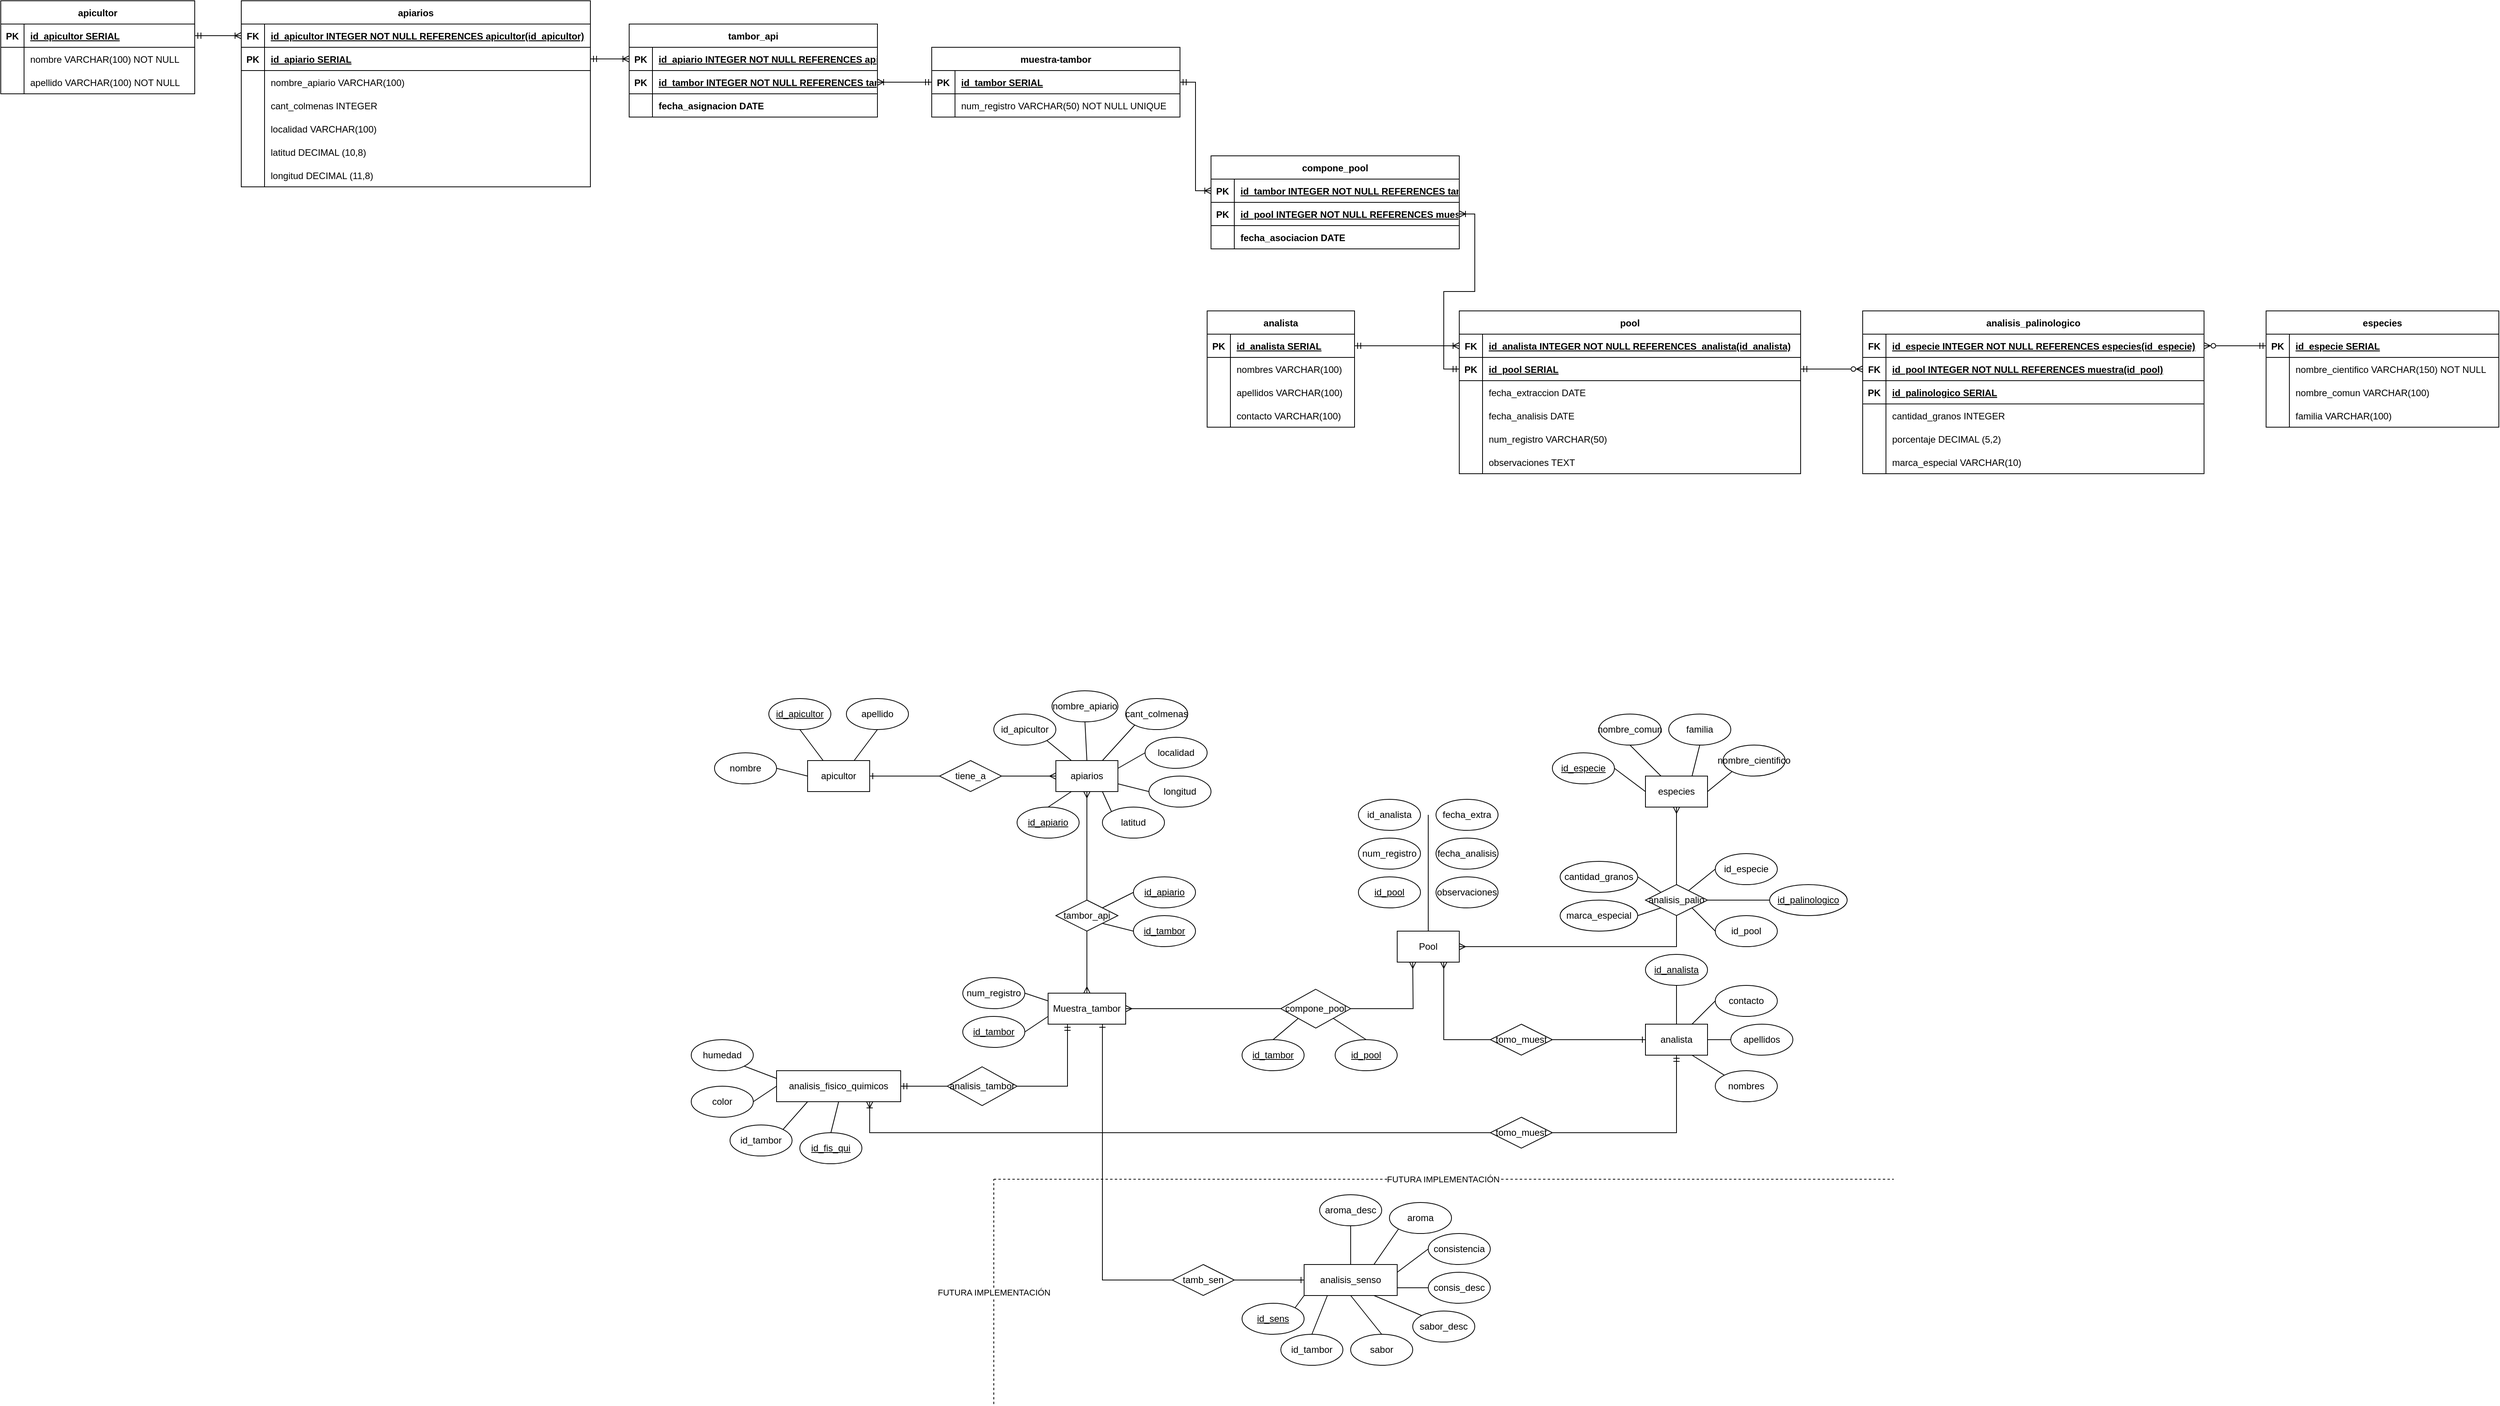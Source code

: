 <mxfile version="27.1.6">
  <diagram id="R2lEEEUBdFMjLlhIrx00" name="Page-1">
    <mxGraphModel dx="2553" dy="1522" grid="1" gridSize="10" guides="1" tooltips="1" connect="1" arrows="1" fold="1" page="1" pageScale="1" pageWidth="850" pageHeight="1100" math="0" shadow="0" extFonts="Permanent Marker^https://fonts.googleapis.com/css?family=Permanent+Marker">
      <root>
        <mxCell id="0" />
        <mxCell id="1" parent="0" />
        <mxCell id="2UJ9F-yyZZV8TtGCsO7B-1" value="especies" style="whiteSpace=wrap;html=1;align=center;" parent="1" vertex="1">
          <mxGeometry x="840" y="760" width="80" height="40" as="geometry" />
        </mxCell>
        <mxCell id="FHarEw_1w8gjIPrUUaQ0-25" value="" style="edgeStyle=orthogonalEdgeStyle;rounded=0;orthogonalLoop=1;jettySize=auto;html=1;entryX=0.5;entryY=1;entryDx=0;entryDy=0;startArrow=ERmany;startFill=0;endArrow=ERmany;endFill=0;exitX=1;exitY=0.5;exitDx=0;exitDy=0;" parent="1" source="2UJ9F-yyZZV8TtGCsO7B-2" edge="1">
          <mxGeometry relative="1" as="geometry">
            <mxPoint x="210" y="1060" as="sourcePoint" />
            <mxPoint x="540" y="1000" as="targetPoint" />
          </mxGeometry>
        </mxCell>
        <mxCell id="ieJBfIBitrrJD2SXiwdM-3" style="edgeStyle=orthogonalEdgeStyle;rounded=0;orthogonalLoop=1;jettySize=auto;html=1;entryX=0;entryY=0.5;entryDx=0;entryDy=0;startArrow=ERone;startFill=0;endArrow=ERone;endFill=0;" parent="1" source="2UJ9F-yyZZV8TtGCsO7B-2" target="ieJBfIBitrrJD2SXiwdM-2" edge="1">
          <mxGeometry relative="1" as="geometry">
            <Array as="points">
              <mxPoint x="140" y="1410" />
            </Array>
          </mxGeometry>
        </mxCell>
        <mxCell id="2UJ9F-yyZZV8TtGCsO7B-2" value="Muestra_tambor" style="whiteSpace=wrap;html=1;align=center;" parent="1" vertex="1">
          <mxGeometry x="70" y="1040" width="100" height="40" as="geometry" />
        </mxCell>
        <mxCell id="ut1FgxLM1IVdskiY2yRH-5" style="edgeStyle=orthogonalEdgeStyle;rounded=0;orthogonalLoop=1;jettySize=auto;html=1;entryX=0;entryY=0.5;entryDx=0;entryDy=0;endArrow=ERone;endFill=0;startArrow=ERmany;startFill=0;" parent="1" source="2UJ9F-yyZZV8TtGCsO7B-3" target="ut1FgxLM1IVdskiY2yRH-4" edge="1">
          <mxGeometry relative="1" as="geometry">
            <Array as="points">
              <mxPoint x="580" y="1100" />
            </Array>
          </mxGeometry>
        </mxCell>
        <mxCell id="2UJ9F-yyZZV8TtGCsO7B-3" value="Pool" style="whiteSpace=wrap;html=1;align=center;" parent="1" vertex="1">
          <mxGeometry x="520" y="960" width="80" height="40" as="geometry" />
        </mxCell>
        <mxCell id="FHarEw_1w8gjIPrUUaQ0-11" value="id_especie" style="ellipse;whiteSpace=wrap;html=1;align=center;fontStyle=4;" parent="1" vertex="1">
          <mxGeometry x="720" y="730" width="80" height="40" as="geometry" />
        </mxCell>
        <mxCell id="FHarEw_1w8gjIPrUUaQ0-12" value="nombre_comun" style="ellipse;whiteSpace=wrap;html=1;align=center;" parent="1" vertex="1">
          <mxGeometry x="780" y="680" width="80" height="40" as="geometry" />
        </mxCell>
        <mxCell id="FHarEw_1w8gjIPrUUaQ0-13" value="familia" style="ellipse;whiteSpace=wrap;html=1;align=center;" parent="1" vertex="1">
          <mxGeometry x="870" y="680" width="80" height="40" as="geometry" />
        </mxCell>
        <mxCell id="FHarEw_1w8gjIPrUUaQ0-17" value="" style="endArrow=none;html=1;rounded=0;entryX=0;entryY=0.5;entryDx=0;entryDy=0;exitX=1;exitY=0.5;exitDx=0;exitDy=0;" parent="1" source="FHarEw_1w8gjIPrUUaQ0-11" target="2UJ9F-yyZZV8TtGCsO7B-1" edge="1">
          <mxGeometry relative="1" as="geometry">
            <mxPoint x="820" y="720" as="sourcePoint" />
            <mxPoint x="980" y="720" as="targetPoint" />
          </mxGeometry>
        </mxCell>
        <mxCell id="FHarEw_1w8gjIPrUUaQ0-18" value="" style="endArrow=none;html=1;rounded=0;entryX=0.25;entryY=0;entryDx=0;entryDy=0;exitX=0.5;exitY=1;exitDx=0;exitDy=0;" parent="1" source="FHarEw_1w8gjIPrUUaQ0-12" target="2UJ9F-yyZZV8TtGCsO7B-1" edge="1">
          <mxGeometry relative="1" as="geometry">
            <mxPoint x="820" y="760" as="sourcePoint" />
            <mxPoint x="860" y="790" as="targetPoint" />
          </mxGeometry>
        </mxCell>
        <mxCell id="FHarEw_1w8gjIPrUUaQ0-19" value="" style="endArrow=none;html=1;rounded=0;entryX=0.75;entryY=0;entryDx=0;entryDy=0;exitX=0.5;exitY=1;exitDx=0;exitDy=0;" parent="1" source="FHarEw_1w8gjIPrUUaQ0-13" target="2UJ9F-yyZZV8TtGCsO7B-1" edge="1">
          <mxGeometry relative="1" as="geometry">
            <mxPoint x="970" y="730" as="sourcePoint" />
            <mxPoint x="1010" y="760" as="targetPoint" />
          </mxGeometry>
        </mxCell>
        <mxCell id="FHarEw_1w8gjIPrUUaQ0-22" value="" style="endArrow=none;html=1;rounded=0;entryX=1;entryY=0.5;entryDx=0;entryDy=0;exitX=0;exitY=0.75;exitDx=0;exitDy=0;" parent="1" source="2UJ9F-yyZZV8TtGCsO7B-2" target="IORpXrqYH4g0OpjPxt7b-13" edge="1">
          <mxGeometry relative="1" as="geometry">
            <mxPoint x="250" y="900" as="sourcePoint" />
            <mxPoint x="-330.0" y="1060" as="targetPoint" />
          </mxGeometry>
        </mxCell>
        <mxCell id="FHarEw_1w8gjIPrUUaQ0-23" value="compone_pool" style="shape=rhombus;perimeter=rhombusPerimeter;whiteSpace=wrap;html=1;align=center;" parent="1" vertex="1">
          <mxGeometry x="370" y="1035" width="90" height="50" as="geometry" />
        </mxCell>
        <mxCell id="FHarEw_1w8gjIPrUUaQ0-30" value="fecha_extra" style="ellipse;whiteSpace=wrap;html=1;align=center;" parent="1" vertex="1">
          <mxGeometry x="570" y="790" width="80" height="40" as="geometry" />
        </mxCell>
        <mxCell id="FHarEw_1w8gjIPrUUaQ0-32" value="&lt;u&gt;id_pool&lt;/u&gt;" style="ellipse;whiteSpace=wrap;html=1;align=center;" parent="1" vertex="1">
          <mxGeometry x="470" y="890" width="80" height="40" as="geometry" />
        </mxCell>
        <mxCell id="FHarEw_1w8gjIPrUUaQ0-40" value="observaciones" style="ellipse;whiteSpace=wrap;html=1;align=center;" parent="1" vertex="1">
          <mxGeometry x="570" y="890" width="80" height="40" as="geometry" />
        </mxCell>
        <mxCell id="FHarEw_1w8gjIPrUUaQ0-44" value="" style="endArrow=none;html=1;rounded=0;exitX=0.5;exitY=0;exitDx=0;exitDy=0;" parent="1" source="2UJ9F-yyZZV8TtGCsO7B-3" edge="1">
          <mxGeometry relative="1" as="geometry">
            <mxPoint x="650" y="940" as="sourcePoint" />
            <mxPoint x="560" y="810" as="targetPoint" />
          </mxGeometry>
        </mxCell>
        <mxCell id="FHarEw_1w8gjIPrUUaQ0-56" value="fecha_analisis" style="ellipse;whiteSpace=wrap;html=1;align=center;" parent="1" vertex="1">
          <mxGeometry x="570" y="840" width="80" height="40" as="geometry" />
        </mxCell>
        <mxCell id="FHarEw_1w8gjIPrUUaQ0-57" value="num_registro" style="ellipse;whiteSpace=wrap;html=1;align=center;" parent="1" vertex="1">
          <mxGeometry x="470" y="840" width="80" height="40" as="geometry" />
        </mxCell>
        <mxCell id="IORpXrqYH4g0OpjPxt7b-17" style="edgeStyle=orthogonalEdgeStyle;rounded=0;orthogonalLoop=1;jettySize=auto;html=1;startArrow=ERmany;startFill=0;endArrow=ERmany;endFill=0;entryX=0.5;entryY=0;entryDx=0;entryDy=0;" parent="1" source="FHarEw_1w8gjIPrUUaQ0-66" target="2UJ9F-yyZZV8TtGCsO7B-2" edge="1">
          <mxGeometry relative="1" as="geometry">
            <mxPoint x="120" y="1040" as="targetPoint" />
            <Array as="points">
              <mxPoint x="120" y="1040" />
            </Array>
          </mxGeometry>
        </mxCell>
        <mxCell id="FHarEw_1w8gjIPrUUaQ0-66" value="apiarios" style="whiteSpace=wrap;html=1;align=center;" parent="1" vertex="1">
          <mxGeometry x="80" y="740" width="80" height="40" as="geometry" />
        </mxCell>
        <mxCell id="FHarEw_1w8gjIPrUUaQ0-67" value="id_apiario" style="ellipse;whiteSpace=wrap;html=1;align=center;fontStyle=4;" parent="1" vertex="1">
          <mxGeometry x="30" y="800" width="80" height="40" as="geometry" />
        </mxCell>
        <mxCell id="FHarEw_1w8gjIPrUUaQ0-68" value="id_apicultor" style="ellipse;whiteSpace=wrap;html=1;align=center;" parent="1" vertex="1">
          <mxGeometry y="680" width="80" height="40" as="geometry" />
        </mxCell>
        <mxCell id="FHarEw_1w8gjIPrUUaQ0-69" value="nombre_apiario" style="ellipse;whiteSpace=wrap;html=1;align=center;" parent="1" vertex="1">
          <mxGeometry x="75" y="650" width="85" height="40" as="geometry" />
        </mxCell>
        <mxCell id="FHarEw_1w8gjIPrUUaQ0-70" value="" style="endArrow=none;html=1;rounded=0;entryX=0.25;entryY=1;entryDx=0;entryDy=0;exitX=0.5;exitY=0;exitDx=0;exitDy=0;" parent="1" source="FHarEw_1w8gjIPrUUaQ0-67" target="FHarEw_1w8gjIPrUUaQ0-66" edge="1">
          <mxGeometry relative="1" as="geometry">
            <mxPoint x="60" y="700" as="sourcePoint" />
            <mxPoint x="220" y="700" as="targetPoint" />
          </mxGeometry>
        </mxCell>
        <mxCell id="FHarEw_1w8gjIPrUUaQ0-71" value="" style="endArrow=none;html=1;rounded=0;entryX=0.25;entryY=0;entryDx=0;entryDy=0;exitX=1;exitY=1;exitDx=0;exitDy=0;" parent="1" source="FHarEw_1w8gjIPrUUaQ0-68" target="FHarEw_1w8gjIPrUUaQ0-66" edge="1">
          <mxGeometry relative="1" as="geometry">
            <mxPoint x="60" y="740" as="sourcePoint" />
            <mxPoint x="100" y="770" as="targetPoint" />
          </mxGeometry>
        </mxCell>
        <mxCell id="FHarEw_1w8gjIPrUUaQ0-72" value="" style="endArrow=none;html=1;rounded=0;entryX=0.5;entryY=0;entryDx=0;entryDy=0;exitX=0.5;exitY=1;exitDx=0;exitDy=0;" parent="1" source="FHarEw_1w8gjIPrUUaQ0-69" target="FHarEw_1w8gjIPrUUaQ0-66" edge="1">
          <mxGeometry relative="1" as="geometry">
            <mxPoint x="210" y="710" as="sourcePoint" />
            <mxPoint x="250" y="740" as="targetPoint" />
          </mxGeometry>
        </mxCell>
        <mxCell id="FHarEw_1w8gjIPrUUaQ0-74" value="tambor_api" style="shape=rhombus;perimeter=rhombusPerimeter;whiteSpace=wrap;html=1;align=center;" parent="1" vertex="1">
          <mxGeometry x="80" y="920" width="80" height="40" as="geometry" />
        </mxCell>
        <mxCell id="FHarEw_1w8gjIPrUUaQ0-78" value="cant_colmenas" style="ellipse;whiteSpace=wrap;html=1;align=center;" parent="1" vertex="1">
          <mxGeometry x="170" y="660" width="80" height="40" as="geometry" />
        </mxCell>
        <mxCell id="FHarEw_1w8gjIPrUUaQ0-79" value="longitud" style="ellipse;whiteSpace=wrap;html=1;align=center;" parent="1" vertex="1">
          <mxGeometry x="200" y="760" width="80" height="40" as="geometry" />
        </mxCell>
        <mxCell id="FHarEw_1w8gjIPrUUaQ0-80" value="" style="endArrow=none;html=1;rounded=0;entryX=0.75;entryY=0;entryDx=0;entryDy=0;exitX=0;exitY=1;exitDx=0;exitDy=0;" parent="1" source="FHarEw_1w8gjIPrUUaQ0-78" target="FHarEw_1w8gjIPrUUaQ0-66" edge="1">
          <mxGeometry relative="1" as="geometry">
            <mxPoint x="105" y="700" as="sourcePoint" />
            <mxPoint x="135" y="770" as="targetPoint" />
          </mxGeometry>
        </mxCell>
        <mxCell id="FHarEw_1w8gjIPrUUaQ0-81" value="" style="endArrow=none;html=1;rounded=0;exitX=0;exitY=0.5;exitDx=0;exitDy=0;entryX=1;entryY=0.75;entryDx=0;entryDy=0;" parent="1" source="FHarEw_1w8gjIPrUUaQ0-79" target="FHarEw_1w8gjIPrUUaQ0-66" edge="1">
          <mxGeometry relative="1" as="geometry">
            <mxPoint x="205" y="780" as="sourcePoint" />
            <mxPoint x="170" y="760" as="targetPoint" />
          </mxGeometry>
        </mxCell>
        <mxCell id="FHarEw_1w8gjIPrUUaQ0-89" value="" style="endArrow=none;html=1;rounded=0;entryX=1;entryY=0.5;entryDx=0;entryDy=0;exitX=0;exitY=0.5;exitDx=0;exitDy=0;" parent="1" source="Jz5QmlJhgt4yMlqs4-hm-1" target="ieJBfIBitrrJD2SXiwdM-12" edge="1">
          <mxGeometry relative="1" as="geometry">
            <mxPoint x="-160" y="1180" as="sourcePoint" />
            <mxPoint x="520" y="1250" as="targetPoint" />
          </mxGeometry>
        </mxCell>
        <mxCell id="FHarEw_1w8gjIPrUUaQ0-91" value="id_especie" style="ellipse;whiteSpace=wrap;html=1;align=center;" parent="1" vertex="1">
          <mxGeometry x="930" y="860" width="80" height="40" as="geometry" />
        </mxCell>
        <mxCell id="FHarEw_1w8gjIPrUUaQ0-92" value="" style="endArrow=none;html=1;rounded=0;exitX=0.675;exitY=0.225;exitDx=0;exitDy=0;entryX=0;entryY=0.5;entryDx=0;entryDy=0;exitPerimeter=0;" parent="1" source="FHarEw_1w8gjIPrUUaQ0-98" target="FHarEw_1w8gjIPrUUaQ0-91" edge="1">
          <mxGeometry relative="1" as="geometry">
            <mxPoint x="900" y="870" as="sourcePoint" />
            <mxPoint x="1040" y="930" as="targetPoint" />
          </mxGeometry>
        </mxCell>
        <mxCell id="FHarEw_1w8gjIPrUUaQ0-102" style="edgeStyle=orthogonalEdgeStyle;rounded=0;orthogonalLoop=1;jettySize=auto;html=1;entryX=1;entryY=0.5;entryDx=0;entryDy=0;endArrow=ERmany;endFill=0;startArrow=ERmany;startFill=0;" parent="1" target="2UJ9F-yyZZV8TtGCsO7B-3" edge="1">
          <mxGeometry relative="1" as="geometry">
            <mxPoint x="880" y="800" as="sourcePoint" />
            <mxPoint x="880" y="960" as="targetPoint" />
            <Array as="points">
              <mxPoint x="880" y="980" />
            </Array>
          </mxGeometry>
        </mxCell>
        <mxCell id="FHarEw_1w8gjIPrUUaQ0-97" value="&lt;u&gt;id_palinologico&lt;/u&gt;" style="ellipse;whiteSpace=wrap;html=1;align=center;" parent="1" vertex="1">
          <mxGeometry x="1000" y="900" width="100" height="40" as="geometry" />
        </mxCell>
        <mxCell id="FHarEw_1w8gjIPrUUaQ0-98" value="analisis_palio" style="shape=rhombus;perimeter=rhombusPerimeter;whiteSpace=wrap;html=1;align=center;" parent="1" vertex="1">
          <mxGeometry x="840" y="900" width="80" height="40" as="geometry" />
        </mxCell>
        <mxCell id="FHarEw_1w8gjIPrUUaQ0-99" value="" style="endArrow=none;html=1;rounded=0;entryX=1;entryY=0.5;entryDx=0;entryDy=0;exitX=0;exitY=0.5;exitDx=0;exitDy=0;" parent="1" source="FHarEw_1w8gjIPrUUaQ0-97" target="FHarEw_1w8gjIPrUUaQ0-98" edge="1">
          <mxGeometry relative="1" as="geometry">
            <mxPoint x="950" y="850" as="sourcePoint" />
            <mxPoint x="920" y="910" as="targetPoint" />
          </mxGeometry>
        </mxCell>
        <mxCell id="FHarEw_1w8gjIPrUUaQ0-106" value="" style="endArrow=none;html=1;rounded=0;entryX=0;entryY=0;entryDx=0;entryDy=0;exitX=1;exitY=0.5;exitDx=0;exitDy=0;" parent="1" source="FHarEw_1w8gjIPrUUaQ0-107" target="FHarEw_1w8gjIPrUUaQ0-98" edge="1">
          <mxGeometry relative="1" as="geometry">
            <mxPoint x="800.0" y="880" as="sourcePoint" />
            <mxPoint x="840" y="880" as="targetPoint" />
          </mxGeometry>
        </mxCell>
        <mxCell id="FHarEw_1w8gjIPrUUaQ0-107" value="cantidad_granos" style="ellipse;whiteSpace=wrap;html=1;align=center;" parent="1" vertex="1">
          <mxGeometry x="730" y="870" width="100" height="40" as="geometry" />
        </mxCell>
        <mxCell id="ieJBfIBitrrJD2SXiwdM-1" value="tamb_sen" style="shape=rhombus;perimeter=rhombusPerimeter;whiteSpace=wrap;html=1;align=center;" parent="1" vertex="1">
          <mxGeometry x="230" y="1390" width="80" height="40" as="geometry" />
        </mxCell>
        <mxCell id="ieJBfIBitrrJD2SXiwdM-2" value="analisis_senso" style="whiteSpace=wrap;html=1;align=center;" parent="1" vertex="1">
          <mxGeometry x="400" y="1390" width="120" height="40" as="geometry" />
        </mxCell>
        <mxCell id="ieJBfIBitrrJD2SXiwdM-4" value="id_sens" style="ellipse;whiteSpace=wrap;html=1;align=center;fontStyle=4;" parent="1" vertex="1">
          <mxGeometry x="320" y="1440" width="80" height="40" as="geometry" />
        </mxCell>
        <mxCell id="ieJBfIBitrrJD2SXiwdM-5" value="id_tambor" style="ellipse;whiteSpace=wrap;html=1;align=center;" parent="1" vertex="1">
          <mxGeometry x="370" y="1480" width="80" height="40" as="geometry" />
        </mxCell>
        <mxCell id="ieJBfIBitrrJD2SXiwdM-6" value="" style="endArrow=none;html=1;rounded=0;exitX=0;exitY=1;exitDx=0;exitDy=0;entryX=1;entryY=0;entryDx=0;entryDy=0;" parent="1" source="ieJBfIBitrrJD2SXiwdM-2" target="ieJBfIBitrrJD2SXiwdM-4" edge="1">
          <mxGeometry relative="1" as="geometry">
            <mxPoint x="570" y="1380" as="sourcePoint" />
            <mxPoint x="632" y="1426" as="targetPoint" />
          </mxGeometry>
        </mxCell>
        <mxCell id="ieJBfIBitrrJD2SXiwdM-7" value="" style="endArrow=none;html=1;rounded=0;exitX=0.25;exitY=1;exitDx=0;exitDy=0;entryX=0.5;entryY=0;entryDx=0;entryDy=0;" parent="1" source="ieJBfIBitrrJD2SXiwdM-2" target="ieJBfIBitrrJD2SXiwdM-5" edge="1">
          <mxGeometry relative="1" as="geometry">
            <mxPoint x="640" y="1370" as="sourcePoint" />
            <mxPoint x="702" y="1416" as="targetPoint" />
          </mxGeometry>
        </mxCell>
        <mxCell id="ieJBfIBitrrJD2SXiwdM-8" value="sabor_desc" style="ellipse;whiteSpace=wrap;html=1;align=center;" parent="1" vertex="1">
          <mxGeometry x="540" y="1450" width="80" height="40" as="geometry" />
        </mxCell>
        <mxCell id="ieJBfIBitrrJD2SXiwdM-9" value="sabor" style="ellipse;whiteSpace=wrap;html=1;align=center;" parent="1" vertex="1">
          <mxGeometry x="460" y="1480" width="80" height="40" as="geometry" />
        </mxCell>
        <mxCell id="ieJBfIBitrrJD2SXiwdM-10" value="aroma" style="ellipse;whiteSpace=wrap;html=1;align=center;" parent="1" vertex="1">
          <mxGeometry x="510" y="1310" width="80" height="40" as="geometry" />
        </mxCell>
        <mxCell id="ieJBfIBitrrJD2SXiwdM-11" value="aroma_desc" style="ellipse;whiteSpace=wrap;html=1;align=center;" parent="1" vertex="1">
          <mxGeometry x="420" y="1300" width="80" height="40" as="geometry" />
        </mxCell>
        <mxCell id="ieJBfIBitrrJD2SXiwdM-12" value="color" style="ellipse;whiteSpace=wrap;html=1;align=center;" parent="1" vertex="1">
          <mxGeometry x="-390" y="1160" width="80" height="40" as="geometry" />
        </mxCell>
        <mxCell id="LOEWXdQoFzKzdT3Kg7No-1" value="" style="endArrow=none;html=1;rounded=0;exitX=0.5;exitY=0;exitDx=0;exitDy=0;entryX=0.5;entryY=1;entryDx=0;entryDy=0;" parent="1" source="ieJBfIBitrrJD2SXiwdM-2" target="ieJBfIBitrrJD2SXiwdM-11" edge="1">
          <mxGeometry relative="1" as="geometry">
            <mxPoint x="490" y="1390" as="sourcePoint" />
            <mxPoint x="480" y="1350" as="targetPoint" />
          </mxGeometry>
        </mxCell>
        <mxCell id="LOEWXdQoFzKzdT3Kg7No-2" value="" style="endArrow=none;html=1;rounded=0;exitX=0.75;exitY=0;exitDx=0;exitDy=0;entryX=0;entryY=1;entryDx=0;entryDy=0;" parent="1" source="ieJBfIBitrrJD2SXiwdM-2" target="ieJBfIBitrrJD2SXiwdM-10" edge="1">
          <mxGeometry relative="1" as="geometry">
            <mxPoint x="490" y="1406" as="sourcePoint" />
            <mxPoint x="532" y="1370" as="targetPoint" />
          </mxGeometry>
        </mxCell>
        <mxCell id="LOEWXdQoFzKzdT3Kg7No-3" value="" style="endArrow=none;html=1;rounded=0;exitX=0;exitY=0;exitDx=0;exitDy=0;entryX=0.75;entryY=1;entryDx=0;entryDy=0;" parent="1" source="ieJBfIBitrrJD2SXiwdM-8" target="ieJBfIBitrrJD2SXiwdM-2" edge="1">
          <mxGeometry relative="1" as="geometry">
            <mxPoint x="510" y="1476" as="sourcePoint" />
            <mxPoint x="552" y="1440" as="targetPoint" />
          </mxGeometry>
        </mxCell>
        <mxCell id="LOEWXdQoFzKzdT3Kg7No-4" value="" style="endArrow=none;html=1;rounded=0;exitX=0.5;exitY=0;exitDx=0;exitDy=0;entryX=0.5;entryY=1;entryDx=0;entryDy=0;" parent="1" source="ieJBfIBitrrJD2SXiwdM-9" target="ieJBfIBitrrJD2SXiwdM-2" edge="1">
          <mxGeometry relative="1" as="geometry">
            <mxPoint x="490" y="1496" as="sourcePoint" />
            <mxPoint x="532" y="1460" as="targetPoint" />
          </mxGeometry>
        </mxCell>
        <mxCell id="LOEWXdQoFzKzdT3Kg7No-6" value="consistencia" style="ellipse;whiteSpace=wrap;html=1;align=center;" parent="1" vertex="1">
          <mxGeometry x="560" y="1350" width="80" height="40" as="geometry" />
        </mxCell>
        <mxCell id="LOEWXdQoFzKzdT3Kg7No-7" value="" style="endArrow=none;html=1;rounded=0;entryX=0;entryY=0.5;entryDx=0;entryDy=0;exitX=1;exitY=0.25;exitDx=0;exitDy=0;" parent="1" source="ieJBfIBitrrJD2SXiwdM-2" target="LOEWXdQoFzKzdT3Kg7No-6" edge="1">
          <mxGeometry relative="1" as="geometry">
            <mxPoint x="660" y="1410" as="sourcePoint" />
            <mxPoint x="512" y="1360" as="targetPoint" />
          </mxGeometry>
        </mxCell>
        <mxCell id="LOEWXdQoFzKzdT3Kg7No-8" value="consis_desc" style="ellipse;whiteSpace=wrap;html=1;align=center;" parent="1" vertex="1">
          <mxGeometry x="560" y="1400" width="80" height="40" as="geometry" />
        </mxCell>
        <mxCell id="LOEWXdQoFzKzdT3Kg7No-9" value="" style="endArrow=none;html=1;rounded=0;exitX=0;exitY=0.5;exitDx=0;exitDy=0;entryX=1;entryY=0.75;entryDx=0;entryDy=0;" parent="1" source="LOEWXdQoFzKzdT3Kg7No-8" target="ieJBfIBitrrJD2SXiwdM-2" edge="1">
          <mxGeometry relative="1" as="geometry">
            <mxPoint x="552" y="1516" as="sourcePoint" />
            <mxPoint x="520" y="1450" as="targetPoint" />
          </mxGeometry>
        </mxCell>
        <mxCell id="LOEWXdQoFzKzdT3Kg7No-14" value="nombre_cientifico" style="ellipse;whiteSpace=wrap;html=1;align=center;" parent="1" vertex="1">
          <mxGeometry x="940" y="720" width="80" height="40" as="geometry" />
        </mxCell>
        <mxCell id="LOEWXdQoFzKzdT3Kg7No-15" value="" style="endArrow=none;html=1;rounded=0;entryX=1;entryY=0.5;entryDx=0;entryDy=0;exitX=0;exitY=1;exitDx=0;exitDy=0;" parent="1" source="LOEWXdQoFzKzdT3Kg7No-14" target="2UJ9F-yyZZV8TtGCsO7B-1" edge="1">
          <mxGeometry relative="1" as="geometry">
            <mxPoint x="910" y="740" as="sourcePoint" />
            <mxPoint x="900" y="780" as="targetPoint" />
          </mxGeometry>
        </mxCell>
        <mxCell id="LOEWXdQoFzKzdT3Kg7No-17" value="&lt;u&gt;id_pool&lt;/u&gt;" style="ellipse;whiteSpace=wrap;html=1;align=center;" parent="1" vertex="1">
          <mxGeometry x="440" y="1100" width="80" height="40" as="geometry" />
        </mxCell>
        <mxCell id="LOEWXdQoFzKzdT3Kg7No-19" value="" style="endArrow=none;html=1;rounded=0;exitX=0;exitY=1;exitDx=0;exitDy=0;entryX=0.5;entryY=0;entryDx=0;entryDy=0;" parent="1" source="FHarEw_1w8gjIPrUUaQ0-23" target="IORpXrqYH4g0OpjPxt7b-27" edge="1">
          <mxGeometry relative="1" as="geometry">
            <mxPoint x="400" y="1070" as="sourcePoint" />
            <mxPoint x="380" y="1100" as="targetPoint" />
          </mxGeometry>
        </mxCell>
        <mxCell id="LOEWXdQoFzKzdT3Kg7No-20" value="" style="endArrow=none;html=1;rounded=0;exitX=1;exitY=1;exitDx=0;exitDy=0;entryX=0.5;entryY=0;entryDx=0;entryDy=0;" parent="1" source="FHarEw_1w8gjIPrUUaQ0-23" target="LOEWXdQoFzKzdT3Kg7No-17" edge="1">
          <mxGeometry relative="1" as="geometry">
            <mxPoint x="470" y="1070" as="sourcePoint" />
            <mxPoint x="450" y="1100" as="targetPoint" />
          </mxGeometry>
        </mxCell>
        <mxCell id="IORpXrqYH4g0OpjPxt7b-13" value="id_tambor" style="ellipse;whiteSpace=wrap;html=1;align=center;fontStyle=4;" parent="1" vertex="1">
          <mxGeometry x="-40" y="1070" width="80" height="40" as="geometry" />
        </mxCell>
        <mxCell id="IORpXrqYH4g0OpjPxt7b-15" value="localidad" style="ellipse;whiteSpace=wrap;html=1;align=center;" parent="1" vertex="1">
          <mxGeometry x="195" y="710" width="80" height="40" as="geometry" />
        </mxCell>
        <mxCell id="IORpXrqYH4g0OpjPxt7b-16" value="" style="endArrow=none;html=1;rounded=0;exitX=0;exitY=0.5;exitDx=0;exitDy=0;entryX=1;entryY=0.25;entryDx=0;entryDy=0;" parent="1" source="IORpXrqYH4g0OpjPxt7b-15" target="FHarEw_1w8gjIPrUUaQ0-66" edge="1">
          <mxGeometry relative="1" as="geometry">
            <mxPoint x="222" y="730" as="sourcePoint" />
            <mxPoint x="170" y="750" as="targetPoint" />
          </mxGeometry>
        </mxCell>
        <mxCell id="IORpXrqYH4g0OpjPxt7b-19" value="&lt;u&gt;id_apiario&lt;/u&gt;" style="ellipse;whiteSpace=wrap;html=1;align=center;" parent="1" vertex="1">
          <mxGeometry x="180" y="890" width="80" height="40" as="geometry" />
        </mxCell>
        <mxCell id="IORpXrqYH4g0OpjPxt7b-21" value="" style="endArrow=none;html=1;rounded=0;entryX=1;entryY=0;entryDx=0;entryDy=0;exitX=0;exitY=0.5;exitDx=0;exitDy=0;" parent="1" source="IORpXrqYH4g0OpjPxt7b-19" target="FHarEw_1w8gjIPrUUaQ0-74" edge="1">
          <mxGeometry relative="1" as="geometry">
            <mxPoint x="185" y="960" as="sourcePoint" />
            <mxPoint x="155" y="960" as="targetPoint" />
          </mxGeometry>
        </mxCell>
        <mxCell id="IORpXrqYH4g0OpjPxt7b-23" style="edgeStyle=orthogonalEdgeStyle;rounded=0;orthogonalLoop=1;jettySize=auto;html=1;entryX=0;entryY=0.5;entryDx=0;entryDy=0;startArrow=ERone;startFill=0;endArrow=ERmany;endFill=0;" parent="1" source="IORpXrqYH4g0OpjPxt7b-22" target="FHarEw_1w8gjIPrUUaQ0-66" edge="1">
          <mxGeometry relative="1" as="geometry" />
        </mxCell>
        <mxCell id="IORpXrqYH4g0OpjPxt7b-22" value="apicultor" style="whiteSpace=wrap;html=1;align=center;" parent="1" vertex="1">
          <mxGeometry x="-240" y="740" width="80" height="40" as="geometry" />
        </mxCell>
        <mxCell id="IORpXrqYH4g0OpjPxt7b-24" value="&lt;u&gt;id_tambor&lt;/u&gt;" style="ellipse;whiteSpace=wrap;html=1;align=center;" parent="1" vertex="1">
          <mxGeometry x="180" y="940" width="80" height="40" as="geometry" />
        </mxCell>
        <mxCell id="IORpXrqYH4g0OpjPxt7b-25" value="" style="endArrow=none;html=1;rounded=0;entryX=1;entryY=1;entryDx=0;entryDy=0;exitX=0;exitY=0.5;exitDx=0;exitDy=0;" parent="1" source="IORpXrqYH4g0OpjPxt7b-24" target="FHarEw_1w8gjIPrUUaQ0-74" edge="1">
          <mxGeometry relative="1" as="geometry">
            <mxPoint x="190" y="920" as="sourcePoint" />
            <mxPoint x="170" y="950" as="targetPoint" />
          </mxGeometry>
        </mxCell>
        <mxCell id="IORpXrqYH4g0OpjPxt7b-27" value="&lt;u&gt;id_tambor&lt;/u&gt;" style="ellipse;whiteSpace=wrap;html=1;align=center;" parent="1" vertex="1">
          <mxGeometry x="320" y="1100" width="80" height="40" as="geometry" />
        </mxCell>
        <mxCell id="IORpXrqYH4g0OpjPxt7b-30" value="tiene_a" style="shape=rhombus;perimeter=rhombusPerimeter;whiteSpace=wrap;html=1;align=center;" parent="1" vertex="1">
          <mxGeometry x="-70" y="740" width="80" height="40" as="geometry" />
        </mxCell>
        <mxCell id="IORpXrqYH4g0OpjPxt7b-31" value="id_apicultor" style="ellipse;whiteSpace=wrap;html=1;align=center;fontStyle=4;" parent="1" vertex="1">
          <mxGeometry x="-290" y="660" width="80" height="40" as="geometry" />
        </mxCell>
        <mxCell id="IORpXrqYH4g0OpjPxt7b-32" value="apellido" style="ellipse;whiteSpace=wrap;html=1;align=center;" parent="1" vertex="1">
          <mxGeometry x="-190" y="660" width="80" height="40" as="geometry" />
        </mxCell>
        <mxCell id="IORpXrqYH4g0OpjPxt7b-33" value="" style="endArrow=none;html=1;rounded=0;entryX=0.25;entryY=0;entryDx=0;entryDy=0;exitX=0.5;exitY=1;exitDx=0;exitDy=0;" parent="1" source="IORpXrqYH4g0OpjPxt7b-31" target="IORpXrqYH4g0OpjPxt7b-22" edge="1">
          <mxGeometry relative="1" as="geometry">
            <mxPoint x="-290" y="725" as="sourcePoint" />
            <mxPoint x="-270" y="755" as="targetPoint" />
          </mxGeometry>
        </mxCell>
        <mxCell id="IORpXrqYH4g0OpjPxt7b-34" value="" style="endArrow=none;html=1;rounded=0;entryX=0.75;entryY=0;entryDx=0;entryDy=0;exitX=0.5;exitY=1;exitDx=0;exitDy=0;" parent="1" source="IORpXrqYH4g0OpjPxt7b-32" target="IORpXrqYH4g0OpjPxt7b-22" edge="1">
          <mxGeometry relative="1" as="geometry">
            <mxPoint x="-190" y="710" as="sourcePoint" />
            <mxPoint x="-170" y="740" as="targetPoint" />
          </mxGeometry>
        </mxCell>
        <mxCell id="IORpXrqYH4g0OpjPxt7b-35" value="marca_especial" style="ellipse;whiteSpace=wrap;html=1;align=center;" parent="1" vertex="1">
          <mxGeometry x="730" y="920" width="100" height="40" as="geometry" />
        </mxCell>
        <mxCell id="IORpXrqYH4g0OpjPxt7b-36" value="" style="endArrow=none;html=1;rounded=0;entryX=0;entryY=1;entryDx=0;entryDy=0;exitX=1;exitY=0.5;exitDx=0;exitDy=0;" parent="1" source="IORpXrqYH4g0OpjPxt7b-35" target="FHarEw_1w8gjIPrUUaQ0-98" edge="1">
          <mxGeometry relative="1" as="geometry">
            <mxPoint x="830" y="860" as="sourcePoint" />
            <mxPoint x="892" y="876" as="targetPoint" />
          </mxGeometry>
        </mxCell>
        <mxCell id="ut1FgxLM1IVdskiY2yRH-1" value="id_pool" style="ellipse;whiteSpace=wrap;html=1;align=center;" parent="1" vertex="1">
          <mxGeometry x="930" y="940" width="80" height="40" as="geometry" />
        </mxCell>
        <mxCell id="ut1FgxLM1IVdskiY2yRH-3" value="" style="endArrow=none;html=1;rounded=0;exitX=0;exitY=0.5;exitDx=0;exitDy=0;entryX=1;entryY=1;entryDx=0;entryDy=0;" parent="1" source="ut1FgxLM1IVdskiY2yRH-1" target="FHarEw_1w8gjIPrUUaQ0-98" edge="1">
          <mxGeometry relative="1" as="geometry">
            <mxPoint x="900" y="1099" as="sourcePoint" />
            <mxPoint x="936" y="1070" as="targetPoint" />
          </mxGeometry>
        </mxCell>
        <mxCell id="BhSkISTr6NIZ3ygM6Dpm-2" style="edgeStyle=orthogonalEdgeStyle;rounded=0;orthogonalLoop=1;jettySize=auto;html=1;entryX=0.75;entryY=1;entryDx=0;entryDy=0;startArrow=ERmandOne;startFill=0;endArrow=ERoneToMany;endFill=0;" parent="1" source="ut1FgxLM1IVdskiY2yRH-4" target="Jz5QmlJhgt4yMlqs4-hm-1" edge="1">
          <mxGeometry relative="1" as="geometry">
            <Array as="points">
              <mxPoint x="880" y="1220" />
              <mxPoint x="-160" y="1220" />
            </Array>
          </mxGeometry>
        </mxCell>
        <mxCell id="ut1FgxLM1IVdskiY2yRH-4" value="analista" style="whiteSpace=wrap;html=1;align=center;" parent="1" vertex="1">
          <mxGeometry x="840" y="1080" width="80" height="40" as="geometry" />
        </mxCell>
        <mxCell id="ut1FgxLM1IVdskiY2yRH-6" value="id_analista" style="ellipse;whiteSpace=wrap;html=1;align=center;" parent="1" vertex="1">
          <mxGeometry x="470" y="790" width="80" height="40" as="geometry" />
        </mxCell>
        <mxCell id="ut1FgxLM1IVdskiY2yRH-7" value="tomo_muest" style="shape=rhombus;perimeter=rhombusPerimeter;whiteSpace=wrap;html=1;align=center;" parent="1" vertex="1">
          <mxGeometry x="640" y="1080" width="80" height="40" as="geometry" />
        </mxCell>
        <mxCell id="ut1FgxLM1IVdskiY2yRH-8" value="&lt;u&gt;id_analista&lt;/u&gt;" style="ellipse;whiteSpace=wrap;html=1;align=center;" parent="1" vertex="1">
          <mxGeometry x="840" y="990" width="80" height="40" as="geometry" />
        </mxCell>
        <mxCell id="ut1FgxLM1IVdskiY2yRH-9" value="nombres" style="ellipse;whiteSpace=wrap;html=1;align=center;" parent="1" vertex="1">
          <mxGeometry x="930" y="1140" width="80" height="40" as="geometry" />
        </mxCell>
        <mxCell id="ut1FgxLM1IVdskiY2yRH-10" value="apellidos" style="ellipse;whiteSpace=wrap;html=1;align=center;" parent="1" vertex="1">
          <mxGeometry x="950" y="1080" width="80" height="40" as="geometry" />
        </mxCell>
        <mxCell id="ut1FgxLM1IVdskiY2yRH-11" value="contacto" style="ellipse;whiteSpace=wrap;html=1;align=center;" parent="1" vertex="1">
          <mxGeometry x="930" y="1030" width="80" height="40" as="geometry" />
        </mxCell>
        <mxCell id="ut1FgxLM1IVdskiY2yRH-12" value="" style="endArrow=none;html=1;rounded=0;exitX=0.5;exitY=1;exitDx=0;exitDy=0;entryX=0.5;entryY=0;entryDx=0;entryDy=0;" parent="1" source="ut1FgxLM1IVdskiY2yRH-8" target="ut1FgxLM1IVdskiY2yRH-4" edge="1">
          <mxGeometry relative="1" as="geometry">
            <mxPoint x="840" y="1160" as="sourcePoint" />
            <mxPoint x="810" y="1130" as="targetPoint" />
          </mxGeometry>
        </mxCell>
        <mxCell id="ut1FgxLM1IVdskiY2yRH-13" value="" style="endArrow=none;html=1;rounded=0;exitX=0.75;exitY=0;exitDx=0;exitDy=0;entryX=0;entryY=0.5;entryDx=0;entryDy=0;" parent="1" source="ut1FgxLM1IVdskiY2yRH-4" target="ut1FgxLM1IVdskiY2yRH-11" edge="1">
          <mxGeometry relative="1" as="geometry">
            <mxPoint x="900" y="1060" as="sourcePoint" />
            <mxPoint x="870" y="1030" as="targetPoint" />
          </mxGeometry>
        </mxCell>
        <mxCell id="ut1FgxLM1IVdskiY2yRH-14" value="" style="endArrow=none;html=1;rounded=0;exitX=0;exitY=0.5;exitDx=0;exitDy=0;entryX=1;entryY=0.5;entryDx=0;entryDy=0;" parent="1" source="ut1FgxLM1IVdskiY2yRH-10" target="ut1FgxLM1IVdskiY2yRH-4" edge="1">
          <mxGeometry relative="1" as="geometry">
            <mxPoint x="930" y="1080" as="sourcePoint" />
            <mxPoint x="900" y="1050" as="targetPoint" />
          </mxGeometry>
        </mxCell>
        <mxCell id="ut1FgxLM1IVdskiY2yRH-15" value="" style="endArrow=none;html=1;rounded=0;exitX=0;exitY=0;exitDx=0;exitDy=0;entryX=0.75;entryY=1;entryDx=0;entryDy=0;" parent="1" source="ut1FgxLM1IVdskiY2yRH-9" target="ut1FgxLM1IVdskiY2yRH-4" edge="1">
          <mxGeometry relative="1" as="geometry">
            <mxPoint x="930" y="1160" as="sourcePoint" />
            <mxPoint x="900" y="1130" as="targetPoint" />
          </mxGeometry>
        </mxCell>
        <mxCell id="25K-4Gzc3a5rJdkNa9CR-105" value="nombre" style="ellipse;whiteSpace=wrap;html=1;align=center;" parent="1" vertex="1">
          <mxGeometry x="-360" y="730" width="80" height="40" as="geometry" />
        </mxCell>
        <mxCell id="25K-4Gzc3a5rJdkNa9CR-106" value="" style="endArrow=none;html=1;rounded=0;entryX=0;entryY=0.5;entryDx=0;entryDy=0;exitX=1;exitY=0.5;exitDx=0;exitDy=0;" parent="1" source="25K-4Gzc3a5rJdkNa9CR-105" target="IORpXrqYH4g0OpjPxt7b-22" edge="1">
          <mxGeometry relative="1" as="geometry">
            <mxPoint x="-140" y="710" as="sourcePoint" />
            <mxPoint x="-170" y="750" as="targetPoint" />
          </mxGeometry>
        </mxCell>
        <mxCell id="25K-4Gzc3a5rJdkNa9CR-107" value="num_registro" style="ellipse;whiteSpace=wrap;html=1;align=center;" parent="1" vertex="1">
          <mxGeometry x="-40" y="1020" width="80" height="40" as="geometry" />
        </mxCell>
        <mxCell id="25K-4Gzc3a5rJdkNa9CR-108" value="" style="endArrow=none;html=1;rounded=0;entryX=1;entryY=0.5;entryDx=0;entryDy=0;exitX=0;exitY=0.25;exitDx=0;exitDy=0;" parent="1" source="2UJ9F-yyZZV8TtGCsO7B-2" target="25K-4Gzc3a5rJdkNa9CR-107" edge="1">
          <mxGeometry relative="1" as="geometry">
            <mxPoint x="92" y="1080" as="sourcePoint" />
            <mxPoint x="70" y="1086" as="targetPoint" />
          </mxGeometry>
        </mxCell>
        <mxCell id="25K-4Gzc3a5rJdkNa9CR-109" value="apicultor" style="shape=table;startSize=30;container=1;collapsible=1;childLayout=tableLayout;fixedRows=1;rowLines=0;fontStyle=1;align=center;resizeLast=1;" parent="1" vertex="1">
          <mxGeometry x="-1280" y="-240" width="250" height="120" as="geometry" />
        </mxCell>
        <mxCell id="25K-4Gzc3a5rJdkNa9CR-110" value="" style="shape=tableRow;horizontal=0;startSize=0;swimlaneHead=0;swimlaneBody=0;fillColor=none;collapsible=0;dropTarget=0;points=[[0,0.5],[1,0.5]];portConstraint=eastwest;strokeColor=inherit;top=0;left=0;right=0;bottom=1;" parent="25K-4Gzc3a5rJdkNa9CR-109" vertex="1">
          <mxGeometry y="30" width="250" height="30" as="geometry" />
        </mxCell>
        <mxCell id="25K-4Gzc3a5rJdkNa9CR-111" value="PK" style="shape=partialRectangle;overflow=hidden;connectable=0;fillColor=none;strokeColor=inherit;top=0;left=0;bottom=0;right=0;fontStyle=1;" parent="25K-4Gzc3a5rJdkNa9CR-110" vertex="1">
          <mxGeometry width="30" height="30" as="geometry">
            <mxRectangle width="30" height="30" as="alternateBounds" />
          </mxGeometry>
        </mxCell>
        <mxCell id="25K-4Gzc3a5rJdkNa9CR-112" value="id_apicultor SERIAL " style="shape=partialRectangle;overflow=hidden;connectable=0;fillColor=none;align=left;strokeColor=inherit;top=0;left=0;bottom=0;right=0;spacingLeft=6;fontStyle=5;" parent="25K-4Gzc3a5rJdkNa9CR-110" vertex="1">
          <mxGeometry x="30" width="220" height="30" as="geometry">
            <mxRectangle width="220" height="30" as="alternateBounds" />
          </mxGeometry>
        </mxCell>
        <mxCell id="25K-4Gzc3a5rJdkNa9CR-113" value="" style="shape=tableRow;horizontal=0;startSize=0;swimlaneHead=0;swimlaneBody=0;fillColor=none;collapsible=0;dropTarget=0;points=[[0,0.5],[1,0.5]];portConstraint=eastwest;strokeColor=inherit;top=0;left=0;right=0;bottom=0;" parent="25K-4Gzc3a5rJdkNa9CR-109" vertex="1">
          <mxGeometry y="60" width="250" height="30" as="geometry" />
        </mxCell>
        <mxCell id="25K-4Gzc3a5rJdkNa9CR-114" value="" style="shape=partialRectangle;overflow=hidden;connectable=0;fillColor=none;strokeColor=inherit;top=0;left=0;bottom=0;right=0;" parent="25K-4Gzc3a5rJdkNa9CR-113" vertex="1">
          <mxGeometry width="30" height="30" as="geometry">
            <mxRectangle width="30" height="30" as="alternateBounds" />
          </mxGeometry>
        </mxCell>
        <mxCell id="25K-4Gzc3a5rJdkNa9CR-115" value="nombre VARCHAR(100) NOT NULL" style="shape=partialRectangle;overflow=hidden;connectable=0;fillColor=none;align=left;strokeColor=inherit;top=0;left=0;bottom=0;right=0;spacingLeft=6;" parent="25K-4Gzc3a5rJdkNa9CR-113" vertex="1">
          <mxGeometry x="30" width="220" height="30" as="geometry">
            <mxRectangle width="220" height="30" as="alternateBounds" />
          </mxGeometry>
        </mxCell>
        <mxCell id="25K-4Gzc3a5rJdkNa9CR-116" value="" style="shape=tableRow;horizontal=0;startSize=0;swimlaneHead=0;swimlaneBody=0;fillColor=none;collapsible=0;dropTarget=0;points=[[0,0.5],[1,0.5]];portConstraint=eastwest;strokeColor=inherit;top=0;left=0;right=0;bottom=0;" parent="25K-4Gzc3a5rJdkNa9CR-109" vertex="1">
          <mxGeometry y="90" width="250" height="30" as="geometry" />
        </mxCell>
        <mxCell id="25K-4Gzc3a5rJdkNa9CR-117" value="" style="shape=partialRectangle;overflow=hidden;connectable=0;fillColor=none;strokeColor=inherit;top=0;left=0;bottom=0;right=0;" parent="25K-4Gzc3a5rJdkNa9CR-116" vertex="1">
          <mxGeometry width="30" height="30" as="geometry">
            <mxRectangle width="30" height="30" as="alternateBounds" />
          </mxGeometry>
        </mxCell>
        <mxCell id="25K-4Gzc3a5rJdkNa9CR-118" value="apellido VARCHAR(100) NOT NULL" style="shape=partialRectangle;overflow=hidden;connectable=0;fillColor=none;align=left;strokeColor=inherit;top=0;left=0;bottom=0;right=0;spacingLeft=6;" parent="25K-4Gzc3a5rJdkNa9CR-116" vertex="1">
          <mxGeometry x="30" width="220" height="30" as="geometry">
            <mxRectangle width="220" height="30" as="alternateBounds" />
          </mxGeometry>
        </mxCell>
        <mxCell id="25K-4Gzc3a5rJdkNa9CR-119" value="apiarios" style="shape=table;startSize=30;container=1;collapsible=1;childLayout=tableLayout;fixedRows=1;rowLines=0;fontStyle=1;align=center;resizeLast=1;" parent="1" vertex="1">
          <mxGeometry x="-970" y="-240" width="450" height="240" as="geometry" />
        </mxCell>
        <mxCell id="25K-4Gzc3a5rJdkNa9CR-120" value="" style="shape=tableRow;horizontal=0;startSize=0;swimlaneHead=0;swimlaneBody=0;fillColor=none;collapsible=0;dropTarget=0;points=[[0,0.5],[1,0.5]];portConstraint=eastwest;strokeColor=inherit;top=0;left=0;right=0;bottom=1;" parent="25K-4Gzc3a5rJdkNa9CR-119" vertex="1">
          <mxGeometry y="30" width="450" height="30" as="geometry" />
        </mxCell>
        <mxCell id="25K-4Gzc3a5rJdkNa9CR-121" value="FK" style="shape=partialRectangle;overflow=hidden;connectable=0;fillColor=none;strokeColor=inherit;top=0;left=0;bottom=0;right=0;fontStyle=1;" parent="25K-4Gzc3a5rJdkNa9CR-120" vertex="1">
          <mxGeometry width="30" height="30" as="geometry">
            <mxRectangle width="30" height="30" as="alternateBounds" />
          </mxGeometry>
        </mxCell>
        <mxCell id="25K-4Gzc3a5rJdkNa9CR-122" value="id_apicultor INTEGER NOT NULL REFERENCES apicultor(id_apicultor)" style="shape=partialRectangle;overflow=hidden;connectable=0;fillColor=none;align=left;strokeColor=inherit;top=0;left=0;bottom=0;right=0;spacingLeft=6;fontStyle=5;" parent="25K-4Gzc3a5rJdkNa9CR-120" vertex="1">
          <mxGeometry x="30" width="420" height="30" as="geometry">
            <mxRectangle width="420" height="30" as="alternateBounds" />
          </mxGeometry>
        </mxCell>
        <mxCell id="25K-4Gzc3a5rJdkNa9CR-123" value="" style="shape=tableRow;horizontal=0;startSize=0;swimlaneHead=0;swimlaneBody=0;fillColor=none;collapsible=0;dropTarget=0;points=[[0,0.5],[1,0.5]];portConstraint=eastwest;strokeColor=inherit;top=0;left=0;right=0;bottom=1;" parent="25K-4Gzc3a5rJdkNa9CR-119" vertex="1">
          <mxGeometry y="60" width="450" height="30" as="geometry" />
        </mxCell>
        <mxCell id="25K-4Gzc3a5rJdkNa9CR-124" value="PK" style="shape=partialRectangle;overflow=hidden;connectable=0;fillColor=none;strokeColor=inherit;top=0;left=0;bottom=0;right=0;fontStyle=1;" parent="25K-4Gzc3a5rJdkNa9CR-123" vertex="1">
          <mxGeometry width="30" height="30" as="geometry">
            <mxRectangle width="30" height="30" as="alternateBounds" />
          </mxGeometry>
        </mxCell>
        <mxCell id="25K-4Gzc3a5rJdkNa9CR-125" value="id_apiario SERIAL " style="shape=partialRectangle;overflow=hidden;connectable=0;fillColor=none;align=left;strokeColor=inherit;top=0;left=0;bottom=0;right=0;spacingLeft=6;fontStyle=5;" parent="25K-4Gzc3a5rJdkNa9CR-123" vertex="1">
          <mxGeometry x="30" width="420" height="30" as="geometry">
            <mxRectangle width="420" height="30" as="alternateBounds" />
          </mxGeometry>
        </mxCell>
        <mxCell id="25K-4Gzc3a5rJdkNa9CR-126" value="" style="shape=tableRow;horizontal=0;startSize=0;swimlaneHead=0;swimlaneBody=0;fillColor=none;collapsible=0;dropTarget=0;points=[[0,0.5],[1,0.5]];portConstraint=eastwest;strokeColor=inherit;top=0;left=0;right=0;bottom=0;" parent="25K-4Gzc3a5rJdkNa9CR-119" vertex="1">
          <mxGeometry y="90" width="450" height="30" as="geometry" />
        </mxCell>
        <mxCell id="25K-4Gzc3a5rJdkNa9CR-127" value="" style="shape=partialRectangle;overflow=hidden;connectable=0;fillColor=none;strokeColor=inherit;top=0;left=0;bottom=0;right=0;" parent="25K-4Gzc3a5rJdkNa9CR-126" vertex="1">
          <mxGeometry width="30" height="30" as="geometry">
            <mxRectangle width="30" height="30" as="alternateBounds" />
          </mxGeometry>
        </mxCell>
        <mxCell id="25K-4Gzc3a5rJdkNa9CR-128" value="nombre_apiario VARCHAR(100)" style="shape=partialRectangle;overflow=hidden;connectable=0;fillColor=none;align=left;strokeColor=inherit;top=0;left=0;bottom=0;right=0;spacingLeft=6;" parent="25K-4Gzc3a5rJdkNa9CR-126" vertex="1">
          <mxGeometry x="30" width="420" height="30" as="geometry">
            <mxRectangle width="420" height="30" as="alternateBounds" />
          </mxGeometry>
        </mxCell>
        <mxCell id="25K-4Gzc3a5rJdkNa9CR-129" value="" style="shape=tableRow;horizontal=0;startSize=0;swimlaneHead=0;swimlaneBody=0;fillColor=none;collapsible=0;dropTarget=0;points=[[0,0.5],[1,0.5]];portConstraint=eastwest;strokeColor=inherit;top=0;left=0;right=0;bottom=0;" parent="25K-4Gzc3a5rJdkNa9CR-119" vertex="1">
          <mxGeometry y="120" width="450" height="30" as="geometry" />
        </mxCell>
        <mxCell id="25K-4Gzc3a5rJdkNa9CR-130" value="" style="shape=partialRectangle;overflow=hidden;connectable=0;fillColor=none;strokeColor=inherit;top=0;left=0;bottom=0;right=0;" parent="25K-4Gzc3a5rJdkNa9CR-129" vertex="1">
          <mxGeometry width="30" height="30" as="geometry">
            <mxRectangle width="30" height="30" as="alternateBounds" />
          </mxGeometry>
        </mxCell>
        <mxCell id="25K-4Gzc3a5rJdkNa9CR-131" value="cant_colmenas INTEGER" style="shape=partialRectangle;overflow=hidden;connectable=0;fillColor=none;align=left;strokeColor=inherit;top=0;left=0;bottom=0;right=0;spacingLeft=6;" parent="25K-4Gzc3a5rJdkNa9CR-129" vertex="1">
          <mxGeometry x="30" width="420" height="30" as="geometry">
            <mxRectangle width="420" height="30" as="alternateBounds" />
          </mxGeometry>
        </mxCell>
        <mxCell id="25K-4Gzc3a5rJdkNa9CR-132" value="" style="shape=tableRow;horizontal=0;startSize=0;swimlaneHead=0;swimlaneBody=0;fillColor=none;collapsible=0;dropTarget=0;points=[[0,0.5],[1,0.5]];portConstraint=eastwest;strokeColor=inherit;top=0;left=0;right=0;bottom=0;" parent="25K-4Gzc3a5rJdkNa9CR-119" vertex="1">
          <mxGeometry y="150" width="450" height="30" as="geometry" />
        </mxCell>
        <mxCell id="25K-4Gzc3a5rJdkNa9CR-133" value="" style="shape=partialRectangle;overflow=hidden;connectable=0;fillColor=none;strokeColor=inherit;top=0;left=0;bottom=0;right=0;" parent="25K-4Gzc3a5rJdkNa9CR-132" vertex="1">
          <mxGeometry width="30" height="30" as="geometry">
            <mxRectangle width="30" height="30" as="alternateBounds" />
          </mxGeometry>
        </mxCell>
        <mxCell id="25K-4Gzc3a5rJdkNa9CR-134" value="localidad VARCHAR(100)" style="shape=partialRectangle;overflow=hidden;connectable=0;fillColor=none;align=left;strokeColor=inherit;top=0;left=0;bottom=0;right=0;spacingLeft=6;" parent="25K-4Gzc3a5rJdkNa9CR-132" vertex="1">
          <mxGeometry x="30" width="420" height="30" as="geometry">
            <mxRectangle width="420" height="30" as="alternateBounds" />
          </mxGeometry>
        </mxCell>
        <mxCell id="25K-4Gzc3a5rJdkNa9CR-135" value="" style="shape=tableRow;horizontal=0;startSize=0;swimlaneHead=0;swimlaneBody=0;fillColor=none;collapsible=0;dropTarget=0;points=[[0,0.5],[1,0.5]];portConstraint=eastwest;strokeColor=inherit;top=0;left=0;right=0;bottom=0;" parent="25K-4Gzc3a5rJdkNa9CR-119" vertex="1">
          <mxGeometry y="180" width="450" height="30" as="geometry" />
        </mxCell>
        <mxCell id="25K-4Gzc3a5rJdkNa9CR-136" value="" style="shape=partialRectangle;overflow=hidden;connectable=0;fillColor=none;strokeColor=inherit;top=0;left=0;bottom=0;right=0;" parent="25K-4Gzc3a5rJdkNa9CR-135" vertex="1">
          <mxGeometry width="30" height="30" as="geometry">
            <mxRectangle width="30" height="30" as="alternateBounds" />
          </mxGeometry>
        </mxCell>
        <mxCell id="25K-4Gzc3a5rJdkNa9CR-137" value="latitud DECIMAL (10,8)" style="shape=partialRectangle;overflow=hidden;connectable=0;fillColor=none;align=left;strokeColor=inherit;top=0;left=0;bottom=0;right=0;spacingLeft=6;" parent="25K-4Gzc3a5rJdkNa9CR-135" vertex="1">
          <mxGeometry x="30" width="420" height="30" as="geometry">
            <mxRectangle width="420" height="30" as="alternateBounds" />
          </mxGeometry>
        </mxCell>
        <mxCell id="25K-4Gzc3a5rJdkNa9CR-235" style="shape=tableRow;horizontal=0;startSize=0;swimlaneHead=0;swimlaneBody=0;fillColor=none;collapsible=0;dropTarget=0;points=[[0,0.5],[1,0.5]];portConstraint=eastwest;strokeColor=inherit;top=0;left=0;right=0;bottom=0;" parent="25K-4Gzc3a5rJdkNa9CR-119" vertex="1">
          <mxGeometry y="210" width="450" height="30" as="geometry" />
        </mxCell>
        <mxCell id="25K-4Gzc3a5rJdkNa9CR-236" style="shape=partialRectangle;overflow=hidden;connectable=0;fillColor=none;strokeColor=inherit;top=0;left=0;bottom=0;right=0;" parent="25K-4Gzc3a5rJdkNa9CR-235" vertex="1">
          <mxGeometry width="30" height="30" as="geometry">
            <mxRectangle width="30" height="30" as="alternateBounds" />
          </mxGeometry>
        </mxCell>
        <mxCell id="25K-4Gzc3a5rJdkNa9CR-237" value="longitud DECIMAL (11,8)" style="shape=partialRectangle;overflow=hidden;connectable=0;fillColor=none;align=left;strokeColor=inherit;top=0;left=0;bottom=0;right=0;spacingLeft=6;" parent="25K-4Gzc3a5rJdkNa9CR-235" vertex="1">
          <mxGeometry x="30" width="420" height="30" as="geometry">
            <mxRectangle width="420" height="30" as="alternateBounds" />
          </mxGeometry>
        </mxCell>
        <mxCell id="25K-4Gzc3a5rJdkNa9CR-138" value="muestra-tambor" style="shape=table;startSize=30;container=1;collapsible=1;childLayout=tableLayout;fixedRows=1;rowLines=0;fontStyle=1;align=center;resizeLast=1;" parent="1" vertex="1">
          <mxGeometry x="-80" y="-180" width="320" height="90" as="geometry" />
        </mxCell>
        <mxCell id="25K-4Gzc3a5rJdkNa9CR-139" value="" style="shape=tableRow;horizontal=0;startSize=0;swimlaneHead=0;swimlaneBody=0;fillColor=none;collapsible=0;dropTarget=0;points=[[0,0.5],[1,0.5]];portConstraint=eastwest;strokeColor=inherit;top=0;left=0;right=0;bottom=1;" parent="25K-4Gzc3a5rJdkNa9CR-138" vertex="1">
          <mxGeometry y="30" width="320" height="30" as="geometry" />
        </mxCell>
        <mxCell id="25K-4Gzc3a5rJdkNa9CR-140" value="PK" style="shape=partialRectangle;overflow=hidden;connectable=0;fillColor=none;strokeColor=inherit;top=0;left=0;bottom=0;right=0;fontStyle=1;" parent="25K-4Gzc3a5rJdkNa9CR-139" vertex="1">
          <mxGeometry width="30" height="30" as="geometry">
            <mxRectangle width="30" height="30" as="alternateBounds" />
          </mxGeometry>
        </mxCell>
        <mxCell id="25K-4Gzc3a5rJdkNa9CR-141" value="id_tambor SERIAL " style="shape=partialRectangle;overflow=hidden;connectable=0;fillColor=none;align=left;strokeColor=inherit;top=0;left=0;bottom=0;right=0;spacingLeft=6;fontStyle=5;" parent="25K-4Gzc3a5rJdkNa9CR-139" vertex="1">
          <mxGeometry x="30" width="290" height="30" as="geometry">
            <mxRectangle width="290" height="30" as="alternateBounds" />
          </mxGeometry>
        </mxCell>
        <mxCell id="25K-4Gzc3a5rJdkNa9CR-142" value="" style="shape=tableRow;horizontal=0;startSize=0;swimlaneHead=0;swimlaneBody=0;fillColor=none;collapsible=0;dropTarget=0;points=[[0,0.5],[1,0.5]];portConstraint=eastwest;strokeColor=inherit;top=0;left=0;right=0;bottom=0;" parent="25K-4Gzc3a5rJdkNa9CR-138" vertex="1">
          <mxGeometry y="60" width="320" height="30" as="geometry" />
        </mxCell>
        <mxCell id="25K-4Gzc3a5rJdkNa9CR-143" value="" style="shape=partialRectangle;overflow=hidden;connectable=0;fillColor=none;strokeColor=inherit;top=0;left=0;bottom=0;right=0;" parent="25K-4Gzc3a5rJdkNa9CR-142" vertex="1">
          <mxGeometry width="30" height="30" as="geometry">
            <mxRectangle width="30" height="30" as="alternateBounds" />
          </mxGeometry>
        </mxCell>
        <mxCell id="25K-4Gzc3a5rJdkNa9CR-144" value="num_registro VARCHAR(50) NOT NULL UNIQUE" style="shape=partialRectangle;overflow=hidden;connectable=0;fillColor=none;align=left;strokeColor=inherit;top=0;left=0;bottom=0;right=0;spacingLeft=6;" parent="25K-4Gzc3a5rJdkNa9CR-142" vertex="1">
          <mxGeometry x="30" width="290" height="30" as="geometry">
            <mxRectangle width="290" height="30" as="alternateBounds" />
          </mxGeometry>
        </mxCell>
        <mxCell id="25K-4Gzc3a5rJdkNa9CR-145" value="tambor_api" style="shape=table;startSize=30;container=1;collapsible=1;childLayout=tableLayout;fixedRows=1;rowLines=0;fontStyle=1;align=center;resizeLast=1;" parent="1" vertex="1">
          <mxGeometry x="-470" y="-210" width="320" height="120" as="geometry" />
        </mxCell>
        <mxCell id="25K-4Gzc3a5rJdkNa9CR-146" value="" style="shape=tableRow;horizontal=0;startSize=0;swimlaneHead=0;swimlaneBody=0;fillColor=none;collapsible=0;dropTarget=0;points=[[0,0.5],[1,0.5]];portConstraint=eastwest;strokeColor=inherit;top=0;left=0;right=0;bottom=1;" parent="25K-4Gzc3a5rJdkNa9CR-145" vertex="1">
          <mxGeometry y="30" width="320" height="30" as="geometry" />
        </mxCell>
        <mxCell id="25K-4Gzc3a5rJdkNa9CR-147" value="PK" style="shape=partialRectangle;overflow=hidden;connectable=0;fillColor=none;strokeColor=inherit;top=0;left=0;bottom=0;right=0;fontStyle=1;" parent="25K-4Gzc3a5rJdkNa9CR-146" vertex="1">
          <mxGeometry width="30" height="30" as="geometry">
            <mxRectangle width="30" height="30" as="alternateBounds" />
          </mxGeometry>
        </mxCell>
        <mxCell id="25K-4Gzc3a5rJdkNa9CR-148" value="id_apiario INTEGER NOT NULL REFERENCES apiarios(id_apiario)" style="shape=partialRectangle;overflow=hidden;connectable=0;fillColor=none;align=left;strokeColor=inherit;top=0;left=0;bottom=0;right=0;spacingLeft=6;fontStyle=5;" parent="25K-4Gzc3a5rJdkNa9CR-146" vertex="1">
          <mxGeometry x="30" width="290" height="30" as="geometry">
            <mxRectangle width="290" height="30" as="alternateBounds" />
          </mxGeometry>
        </mxCell>
        <mxCell id="25K-4Gzc3a5rJdkNa9CR-149" value="" style="shape=tableRow;horizontal=0;startSize=0;swimlaneHead=0;swimlaneBody=0;fillColor=none;collapsible=0;dropTarget=0;points=[[0,0.5],[1,0.5]];portConstraint=eastwest;strokeColor=inherit;top=0;left=0;right=0;bottom=1;" parent="25K-4Gzc3a5rJdkNa9CR-145" vertex="1">
          <mxGeometry y="60" width="320" height="30" as="geometry" />
        </mxCell>
        <mxCell id="25K-4Gzc3a5rJdkNa9CR-150" value="PK" style="shape=partialRectangle;overflow=hidden;connectable=0;fillColor=none;strokeColor=inherit;top=0;left=0;bottom=0;right=0;fontStyle=1;" parent="25K-4Gzc3a5rJdkNa9CR-149" vertex="1">
          <mxGeometry width="30" height="30" as="geometry">
            <mxRectangle width="30" height="30" as="alternateBounds" />
          </mxGeometry>
        </mxCell>
        <mxCell id="25K-4Gzc3a5rJdkNa9CR-151" value="id_tambor INTEGER NOT NULL REFERENCES tambor(id_tambor)" style="shape=partialRectangle;overflow=hidden;connectable=0;fillColor=none;align=left;strokeColor=inherit;top=0;left=0;bottom=0;right=0;spacingLeft=6;fontStyle=5;" parent="25K-4Gzc3a5rJdkNa9CR-149" vertex="1">
          <mxGeometry x="30" width="290" height="30" as="geometry">
            <mxRectangle width="290" height="30" as="alternateBounds" />
          </mxGeometry>
        </mxCell>
        <mxCell id="25K-4Gzc3a5rJdkNa9CR-240" style="shape=tableRow;horizontal=0;startSize=0;swimlaneHead=0;swimlaneBody=0;fillColor=none;collapsible=0;dropTarget=0;points=[[0,0.5],[1,0.5]];portConstraint=eastwest;strokeColor=inherit;top=0;left=0;right=0;bottom=1;" parent="25K-4Gzc3a5rJdkNa9CR-145" vertex="1">
          <mxGeometry y="90" width="320" height="30" as="geometry" />
        </mxCell>
        <mxCell id="25K-4Gzc3a5rJdkNa9CR-241" style="shape=partialRectangle;overflow=hidden;connectable=0;fillColor=none;strokeColor=inherit;top=0;left=0;bottom=0;right=0;fontStyle=1;" parent="25K-4Gzc3a5rJdkNa9CR-240" vertex="1">
          <mxGeometry width="30" height="30" as="geometry">
            <mxRectangle width="30" height="30" as="alternateBounds" />
          </mxGeometry>
        </mxCell>
        <mxCell id="25K-4Gzc3a5rJdkNa9CR-242" value="fecha_asignacion DATE " style="shape=partialRectangle;overflow=hidden;connectable=0;fillColor=none;align=left;strokeColor=inherit;top=0;left=0;bottom=0;right=0;spacingLeft=6;fontStyle=1;" parent="25K-4Gzc3a5rJdkNa9CR-240" vertex="1">
          <mxGeometry x="30" width="290" height="30" as="geometry">
            <mxRectangle width="290" height="30" as="alternateBounds" />
          </mxGeometry>
        </mxCell>
        <mxCell id="25K-4Gzc3a5rJdkNa9CR-152" value="pool" style="shape=table;startSize=30;container=1;collapsible=1;childLayout=tableLayout;fixedRows=1;rowLines=0;fontStyle=1;align=center;resizeLast=1;" parent="1" vertex="1">
          <mxGeometry x="600" y="160" width="440" height="210" as="geometry" />
        </mxCell>
        <mxCell id="25K-4Gzc3a5rJdkNa9CR-153" value="" style="shape=tableRow;horizontal=0;startSize=0;swimlaneHead=0;swimlaneBody=0;fillColor=none;collapsible=0;dropTarget=0;points=[[0,0.5],[1,0.5]];portConstraint=eastwest;strokeColor=inherit;top=0;left=0;right=0;bottom=1;" parent="25K-4Gzc3a5rJdkNa9CR-152" vertex="1">
          <mxGeometry y="30" width="440" height="30" as="geometry" />
        </mxCell>
        <mxCell id="25K-4Gzc3a5rJdkNa9CR-154" value="FK" style="shape=partialRectangle;overflow=hidden;connectable=0;fillColor=none;strokeColor=inherit;top=0;left=0;bottom=0;right=0;fontStyle=1;" parent="25K-4Gzc3a5rJdkNa9CR-153" vertex="1">
          <mxGeometry width="30" height="30" as="geometry">
            <mxRectangle width="30" height="30" as="alternateBounds" />
          </mxGeometry>
        </mxCell>
        <mxCell id="25K-4Gzc3a5rJdkNa9CR-155" value="id_analista INTEGER NOT NULL REFERENCES  analista(id_analista)" style="shape=partialRectangle;overflow=hidden;connectable=0;fillColor=none;align=left;strokeColor=inherit;top=0;left=0;bottom=0;right=0;spacingLeft=6;fontStyle=5;" parent="25K-4Gzc3a5rJdkNa9CR-153" vertex="1">
          <mxGeometry x="30" width="410" height="30" as="geometry">
            <mxRectangle width="410" height="30" as="alternateBounds" />
          </mxGeometry>
        </mxCell>
        <mxCell id="25K-4Gzc3a5rJdkNa9CR-156" value="" style="shape=tableRow;horizontal=0;startSize=0;swimlaneHead=0;swimlaneBody=0;fillColor=none;collapsible=0;dropTarget=0;points=[[0,0.5],[1,0.5]];portConstraint=eastwest;strokeColor=inherit;top=0;left=0;right=0;bottom=1;" parent="25K-4Gzc3a5rJdkNa9CR-152" vertex="1">
          <mxGeometry y="60" width="440" height="30" as="geometry" />
        </mxCell>
        <mxCell id="25K-4Gzc3a5rJdkNa9CR-157" value="PK" style="shape=partialRectangle;overflow=hidden;connectable=0;fillColor=none;strokeColor=inherit;top=0;left=0;bottom=0;right=0;fontStyle=1;" parent="25K-4Gzc3a5rJdkNa9CR-156" vertex="1">
          <mxGeometry width="30" height="30" as="geometry">
            <mxRectangle width="30" height="30" as="alternateBounds" />
          </mxGeometry>
        </mxCell>
        <mxCell id="25K-4Gzc3a5rJdkNa9CR-158" value="id_pool SERIAL " style="shape=partialRectangle;overflow=hidden;connectable=0;fillColor=none;align=left;strokeColor=inherit;top=0;left=0;bottom=0;right=0;spacingLeft=6;fontStyle=5;" parent="25K-4Gzc3a5rJdkNa9CR-156" vertex="1">
          <mxGeometry x="30" width="410" height="30" as="geometry">
            <mxRectangle width="410" height="30" as="alternateBounds" />
          </mxGeometry>
        </mxCell>
        <mxCell id="25K-4Gzc3a5rJdkNa9CR-159" value="" style="shape=tableRow;horizontal=0;startSize=0;swimlaneHead=0;swimlaneBody=0;fillColor=none;collapsible=0;dropTarget=0;points=[[0,0.5],[1,0.5]];portConstraint=eastwest;strokeColor=inherit;top=0;left=0;right=0;bottom=0;" parent="25K-4Gzc3a5rJdkNa9CR-152" vertex="1">
          <mxGeometry y="90" width="440" height="30" as="geometry" />
        </mxCell>
        <mxCell id="25K-4Gzc3a5rJdkNa9CR-160" value="" style="shape=partialRectangle;overflow=hidden;connectable=0;fillColor=none;strokeColor=inherit;top=0;left=0;bottom=0;right=0;" parent="25K-4Gzc3a5rJdkNa9CR-159" vertex="1">
          <mxGeometry width="30" height="30" as="geometry">
            <mxRectangle width="30" height="30" as="alternateBounds" />
          </mxGeometry>
        </mxCell>
        <mxCell id="25K-4Gzc3a5rJdkNa9CR-161" value="fecha_extraccion DATE" style="shape=partialRectangle;overflow=hidden;connectable=0;fillColor=none;align=left;strokeColor=inherit;top=0;left=0;bottom=0;right=0;spacingLeft=6;" parent="25K-4Gzc3a5rJdkNa9CR-159" vertex="1">
          <mxGeometry x="30" width="410" height="30" as="geometry">
            <mxRectangle width="410" height="30" as="alternateBounds" />
          </mxGeometry>
        </mxCell>
        <mxCell id="25K-4Gzc3a5rJdkNa9CR-162" value="" style="shape=tableRow;horizontal=0;startSize=0;swimlaneHead=0;swimlaneBody=0;fillColor=none;collapsible=0;dropTarget=0;points=[[0,0.5],[1,0.5]];portConstraint=eastwest;strokeColor=inherit;top=0;left=0;right=0;bottom=0;" parent="25K-4Gzc3a5rJdkNa9CR-152" vertex="1">
          <mxGeometry y="120" width="440" height="30" as="geometry" />
        </mxCell>
        <mxCell id="25K-4Gzc3a5rJdkNa9CR-163" value="" style="shape=partialRectangle;overflow=hidden;connectable=0;fillColor=none;strokeColor=inherit;top=0;left=0;bottom=0;right=0;" parent="25K-4Gzc3a5rJdkNa9CR-162" vertex="1">
          <mxGeometry width="30" height="30" as="geometry">
            <mxRectangle width="30" height="30" as="alternateBounds" />
          </mxGeometry>
        </mxCell>
        <mxCell id="25K-4Gzc3a5rJdkNa9CR-164" value="fecha_analisis DATE" style="shape=partialRectangle;overflow=hidden;connectable=0;fillColor=none;align=left;strokeColor=inherit;top=0;left=0;bottom=0;right=0;spacingLeft=6;" parent="25K-4Gzc3a5rJdkNa9CR-162" vertex="1">
          <mxGeometry x="30" width="410" height="30" as="geometry">
            <mxRectangle width="410" height="30" as="alternateBounds" />
          </mxGeometry>
        </mxCell>
        <mxCell id="25K-4Gzc3a5rJdkNa9CR-165" value="" style="shape=tableRow;horizontal=0;startSize=0;swimlaneHead=0;swimlaneBody=0;fillColor=none;collapsible=0;dropTarget=0;points=[[0,0.5],[1,0.5]];portConstraint=eastwest;strokeColor=inherit;top=0;left=0;right=0;bottom=0;" parent="25K-4Gzc3a5rJdkNa9CR-152" vertex="1">
          <mxGeometry y="150" width="440" height="30" as="geometry" />
        </mxCell>
        <mxCell id="25K-4Gzc3a5rJdkNa9CR-166" value="" style="shape=partialRectangle;overflow=hidden;connectable=0;fillColor=none;strokeColor=inherit;top=0;left=0;bottom=0;right=0;" parent="25K-4Gzc3a5rJdkNa9CR-165" vertex="1">
          <mxGeometry width="30" height="30" as="geometry">
            <mxRectangle width="30" height="30" as="alternateBounds" />
          </mxGeometry>
        </mxCell>
        <mxCell id="25K-4Gzc3a5rJdkNa9CR-167" value="num_registro VARCHAR(50)" style="shape=partialRectangle;overflow=hidden;connectable=0;fillColor=none;align=left;strokeColor=inherit;top=0;left=0;bottom=0;right=0;spacingLeft=6;" parent="25K-4Gzc3a5rJdkNa9CR-165" vertex="1">
          <mxGeometry x="30" width="410" height="30" as="geometry">
            <mxRectangle width="410" height="30" as="alternateBounds" />
          </mxGeometry>
        </mxCell>
        <mxCell id="25K-4Gzc3a5rJdkNa9CR-168" value="" style="shape=tableRow;horizontal=0;startSize=0;swimlaneHead=0;swimlaneBody=0;fillColor=none;collapsible=0;dropTarget=0;points=[[0,0.5],[1,0.5]];portConstraint=eastwest;strokeColor=inherit;top=0;left=0;right=0;bottom=0;" parent="25K-4Gzc3a5rJdkNa9CR-152" vertex="1">
          <mxGeometry y="180" width="440" height="30" as="geometry" />
        </mxCell>
        <mxCell id="25K-4Gzc3a5rJdkNa9CR-169" value="" style="shape=partialRectangle;overflow=hidden;connectable=0;fillColor=none;strokeColor=inherit;top=0;left=0;bottom=0;right=0;" parent="25K-4Gzc3a5rJdkNa9CR-168" vertex="1">
          <mxGeometry width="30" height="30" as="geometry">
            <mxRectangle width="30" height="30" as="alternateBounds" />
          </mxGeometry>
        </mxCell>
        <mxCell id="25K-4Gzc3a5rJdkNa9CR-170" value="observaciones TEXT" style="shape=partialRectangle;overflow=hidden;connectable=0;fillColor=none;align=left;strokeColor=inherit;top=0;left=0;bottom=0;right=0;spacingLeft=6;" parent="25K-4Gzc3a5rJdkNa9CR-168" vertex="1">
          <mxGeometry x="30" width="410" height="30" as="geometry">
            <mxRectangle width="410" height="30" as="alternateBounds" />
          </mxGeometry>
        </mxCell>
        <mxCell id="25K-4Gzc3a5rJdkNa9CR-171" value="compone_pool" style="shape=table;startSize=30;container=1;collapsible=1;childLayout=tableLayout;fixedRows=1;rowLines=0;fontStyle=1;align=center;resizeLast=1;" parent="1" vertex="1">
          <mxGeometry x="280" y="-40" width="320" height="120" as="geometry" />
        </mxCell>
        <mxCell id="25K-4Gzc3a5rJdkNa9CR-172" value="" style="shape=tableRow;horizontal=0;startSize=0;swimlaneHead=0;swimlaneBody=0;fillColor=none;collapsible=0;dropTarget=0;points=[[0,0.5],[1,0.5]];portConstraint=eastwest;strokeColor=inherit;top=0;left=0;right=0;bottom=1;" parent="25K-4Gzc3a5rJdkNa9CR-171" vertex="1">
          <mxGeometry y="30" width="320" height="30" as="geometry" />
        </mxCell>
        <mxCell id="25K-4Gzc3a5rJdkNa9CR-173" value="PK" style="shape=partialRectangle;overflow=hidden;connectable=0;fillColor=none;strokeColor=inherit;top=0;left=0;bottom=0;right=0;fontStyle=1;" parent="25K-4Gzc3a5rJdkNa9CR-172" vertex="1">
          <mxGeometry width="30" height="30" as="geometry">
            <mxRectangle width="30" height="30" as="alternateBounds" />
          </mxGeometry>
        </mxCell>
        <mxCell id="25K-4Gzc3a5rJdkNa9CR-174" value="id_tambor INTEGER NOT NULL REFERENCES tambor(id_tambor)" style="shape=partialRectangle;overflow=hidden;connectable=0;fillColor=none;align=left;strokeColor=inherit;top=0;left=0;bottom=0;right=0;spacingLeft=6;fontStyle=5;" parent="25K-4Gzc3a5rJdkNa9CR-172" vertex="1">
          <mxGeometry x="30" width="290" height="30" as="geometry">
            <mxRectangle width="290" height="30" as="alternateBounds" />
          </mxGeometry>
        </mxCell>
        <mxCell id="25K-4Gzc3a5rJdkNa9CR-175" value="" style="shape=tableRow;horizontal=0;startSize=0;swimlaneHead=0;swimlaneBody=0;fillColor=none;collapsible=0;dropTarget=0;points=[[0,0.5],[1,0.5]];portConstraint=eastwest;strokeColor=inherit;top=0;left=0;right=0;bottom=1;" parent="25K-4Gzc3a5rJdkNa9CR-171" vertex="1">
          <mxGeometry y="60" width="320" height="30" as="geometry" />
        </mxCell>
        <mxCell id="25K-4Gzc3a5rJdkNa9CR-176" value="PK" style="shape=partialRectangle;overflow=hidden;connectable=0;fillColor=none;strokeColor=inherit;top=0;left=0;bottom=0;right=0;fontStyle=1;" parent="25K-4Gzc3a5rJdkNa9CR-175" vertex="1">
          <mxGeometry width="30" height="30" as="geometry">
            <mxRectangle width="30" height="30" as="alternateBounds" />
          </mxGeometry>
        </mxCell>
        <mxCell id="25K-4Gzc3a5rJdkNa9CR-177" value="id_pool INTEGER NOT NULL REFERENCES muestra(id_pool)" style="shape=partialRectangle;overflow=hidden;connectable=0;fillColor=none;align=left;strokeColor=inherit;top=0;left=0;bottom=0;right=0;spacingLeft=6;fontStyle=5;" parent="25K-4Gzc3a5rJdkNa9CR-175" vertex="1">
          <mxGeometry x="30" width="290" height="30" as="geometry">
            <mxRectangle width="290" height="30" as="alternateBounds" />
          </mxGeometry>
        </mxCell>
        <mxCell id="25K-4Gzc3a5rJdkNa9CR-243" style="shape=tableRow;horizontal=0;startSize=0;swimlaneHead=0;swimlaneBody=0;fillColor=none;collapsible=0;dropTarget=0;points=[[0,0.5],[1,0.5]];portConstraint=eastwest;strokeColor=inherit;top=0;left=0;right=0;bottom=1;" parent="25K-4Gzc3a5rJdkNa9CR-171" vertex="1">
          <mxGeometry y="90" width="320" height="30" as="geometry" />
        </mxCell>
        <mxCell id="25K-4Gzc3a5rJdkNa9CR-244" style="shape=partialRectangle;overflow=hidden;connectable=0;fillColor=none;strokeColor=inherit;top=0;left=0;bottom=0;right=0;fontStyle=1;" parent="25K-4Gzc3a5rJdkNa9CR-243" vertex="1">
          <mxGeometry width="30" height="30" as="geometry">
            <mxRectangle width="30" height="30" as="alternateBounds" />
          </mxGeometry>
        </mxCell>
        <mxCell id="25K-4Gzc3a5rJdkNa9CR-245" value="fecha_asociacion DATE" style="shape=partialRectangle;overflow=hidden;connectable=0;fillColor=none;align=left;strokeColor=inherit;top=0;left=0;bottom=0;right=0;spacingLeft=6;fontStyle=1;" parent="25K-4Gzc3a5rJdkNa9CR-243" vertex="1">
          <mxGeometry x="30" width="290" height="30" as="geometry">
            <mxRectangle width="290" height="30" as="alternateBounds" />
          </mxGeometry>
        </mxCell>
        <mxCell id="25K-4Gzc3a5rJdkNa9CR-178" value="analista" style="shape=table;startSize=30;container=1;collapsible=1;childLayout=tableLayout;fixedRows=1;rowLines=0;fontStyle=1;align=center;resizeLast=1;" parent="1" vertex="1">
          <mxGeometry x="275" y="160" width="190" height="150" as="geometry" />
        </mxCell>
        <mxCell id="25K-4Gzc3a5rJdkNa9CR-179" value="" style="shape=tableRow;horizontal=0;startSize=0;swimlaneHead=0;swimlaneBody=0;fillColor=none;collapsible=0;dropTarget=0;points=[[0,0.5],[1,0.5]];portConstraint=eastwest;strokeColor=inherit;top=0;left=0;right=0;bottom=1;" parent="25K-4Gzc3a5rJdkNa9CR-178" vertex="1">
          <mxGeometry y="30" width="190" height="30" as="geometry" />
        </mxCell>
        <mxCell id="25K-4Gzc3a5rJdkNa9CR-180" value="PK" style="shape=partialRectangle;overflow=hidden;connectable=0;fillColor=none;strokeColor=inherit;top=0;left=0;bottom=0;right=0;fontStyle=1;" parent="25K-4Gzc3a5rJdkNa9CR-179" vertex="1">
          <mxGeometry width="30" height="30" as="geometry">
            <mxRectangle width="30" height="30" as="alternateBounds" />
          </mxGeometry>
        </mxCell>
        <mxCell id="25K-4Gzc3a5rJdkNa9CR-181" value="id_analista SERIAL " style="shape=partialRectangle;overflow=hidden;connectable=0;fillColor=none;align=left;strokeColor=inherit;top=0;left=0;bottom=0;right=0;spacingLeft=6;fontStyle=5;" parent="25K-4Gzc3a5rJdkNa9CR-179" vertex="1">
          <mxGeometry x="30" width="160" height="30" as="geometry">
            <mxRectangle width="160" height="30" as="alternateBounds" />
          </mxGeometry>
        </mxCell>
        <mxCell id="25K-4Gzc3a5rJdkNa9CR-182" value="" style="shape=tableRow;horizontal=0;startSize=0;swimlaneHead=0;swimlaneBody=0;fillColor=none;collapsible=0;dropTarget=0;points=[[0,0.5],[1,0.5]];portConstraint=eastwest;strokeColor=inherit;top=0;left=0;right=0;bottom=0;" parent="25K-4Gzc3a5rJdkNa9CR-178" vertex="1">
          <mxGeometry y="60" width="190" height="30" as="geometry" />
        </mxCell>
        <mxCell id="25K-4Gzc3a5rJdkNa9CR-183" value="" style="shape=partialRectangle;overflow=hidden;connectable=0;fillColor=none;strokeColor=inherit;top=0;left=0;bottom=0;right=0;" parent="25K-4Gzc3a5rJdkNa9CR-182" vertex="1">
          <mxGeometry width="30" height="30" as="geometry">
            <mxRectangle width="30" height="30" as="alternateBounds" />
          </mxGeometry>
        </mxCell>
        <mxCell id="25K-4Gzc3a5rJdkNa9CR-184" value="nombres VARCHAR(100)" style="shape=partialRectangle;overflow=hidden;connectable=0;fillColor=none;align=left;strokeColor=inherit;top=0;left=0;bottom=0;right=0;spacingLeft=6;" parent="25K-4Gzc3a5rJdkNa9CR-182" vertex="1">
          <mxGeometry x="30" width="160" height="30" as="geometry">
            <mxRectangle width="160" height="30" as="alternateBounds" />
          </mxGeometry>
        </mxCell>
        <mxCell id="25K-4Gzc3a5rJdkNa9CR-185" value="" style="shape=tableRow;horizontal=0;startSize=0;swimlaneHead=0;swimlaneBody=0;fillColor=none;collapsible=0;dropTarget=0;points=[[0,0.5],[1,0.5]];portConstraint=eastwest;strokeColor=inherit;top=0;left=0;right=0;bottom=0;" parent="25K-4Gzc3a5rJdkNa9CR-178" vertex="1">
          <mxGeometry y="90" width="190" height="30" as="geometry" />
        </mxCell>
        <mxCell id="25K-4Gzc3a5rJdkNa9CR-186" value="" style="shape=partialRectangle;overflow=hidden;connectable=0;fillColor=none;strokeColor=inherit;top=0;left=0;bottom=0;right=0;" parent="25K-4Gzc3a5rJdkNa9CR-185" vertex="1">
          <mxGeometry width="30" height="30" as="geometry">
            <mxRectangle width="30" height="30" as="alternateBounds" />
          </mxGeometry>
        </mxCell>
        <mxCell id="25K-4Gzc3a5rJdkNa9CR-187" value="apellidos VARCHAR(100)" style="shape=partialRectangle;overflow=hidden;connectable=0;fillColor=none;align=left;strokeColor=inherit;top=0;left=0;bottom=0;right=0;spacingLeft=6;" parent="25K-4Gzc3a5rJdkNa9CR-185" vertex="1">
          <mxGeometry x="30" width="160" height="30" as="geometry">
            <mxRectangle width="160" height="30" as="alternateBounds" />
          </mxGeometry>
        </mxCell>
        <mxCell id="25K-4Gzc3a5rJdkNa9CR-188" value="" style="shape=tableRow;horizontal=0;startSize=0;swimlaneHead=0;swimlaneBody=0;fillColor=none;collapsible=0;dropTarget=0;points=[[0,0.5],[1,0.5]];portConstraint=eastwest;strokeColor=inherit;top=0;left=0;right=0;bottom=0;" parent="25K-4Gzc3a5rJdkNa9CR-178" vertex="1">
          <mxGeometry y="120" width="190" height="30" as="geometry" />
        </mxCell>
        <mxCell id="25K-4Gzc3a5rJdkNa9CR-189" value="" style="shape=partialRectangle;overflow=hidden;connectable=0;fillColor=none;strokeColor=inherit;top=0;left=0;bottom=0;right=0;" parent="25K-4Gzc3a5rJdkNa9CR-188" vertex="1">
          <mxGeometry width="30" height="30" as="geometry">
            <mxRectangle width="30" height="30" as="alternateBounds" />
          </mxGeometry>
        </mxCell>
        <mxCell id="25K-4Gzc3a5rJdkNa9CR-190" value="contacto VARCHAR(100)" style="shape=partialRectangle;overflow=hidden;connectable=0;fillColor=none;align=left;strokeColor=inherit;top=0;left=0;bottom=0;right=0;spacingLeft=6;" parent="25K-4Gzc3a5rJdkNa9CR-188" vertex="1">
          <mxGeometry x="30" width="160" height="30" as="geometry">
            <mxRectangle width="160" height="30" as="alternateBounds" />
          </mxGeometry>
        </mxCell>
        <mxCell id="25K-4Gzc3a5rJdkNa9CR-191" value="especies" style="shape=table;startSize=30;container=1;collapsible=1;childLayout=tableLayout;fixedRows=1;rowLines=0;fontStyle=1;align=center;resizeLast=1;" parent="1" vertex="1">
          <mxGeometry x="1640" y="160" width="300" height="150" as="geometry" />
        </mxCell>
        <mxCell id="25K-4Gzc3a5rJdkNa9CR-192" value="" style="shape=tableRow;horizontal=0;startSize=0;swimlaneHead=0;swimlaneBody=0;fillColor=none;collapsible=0;dropTarget=0;points=[[0,0.5],[1,0.5]];portConstraint=eastwest;strokeColor=inherit;top=0;left=0;right=0;bottom=1;" parent="25K-4Gzc3a5rJdkNa9CR-191" vertex="1">
          <mxGeometry y="30" width="300" height="30" as="geometry" />
        </mxCell>
        <mxCell id="25K-4Gzc3a5rJdkNa9CR-193" value="PK" style="shape=partialRectangle;overflow=hidden;connectable=0;fillColor=none;strokeColor=inherit;top=0;left=0;bottom=0;right=0;fontStyle=1;" parent="25K-4Gzc3a5rJdkNa9CR-192" vertex="1">
          <mxGeometry width="30" height="30" as="geometry">
            <mxRectangle width="30" height="30" as="alternateBounds" />
          </mxGeometry>
        </mxCell>
        <mxCell id="25K-4Gzc3a5rJdkNa9CR-194" value="id_especie SERIAL " style="shape=partialRectangle;overflow=hidden;connectable=0;fillColor=none;align=left;strokeColor=inherit;top=0;left=0;bottom=0;right=0;spacingLeft=6;fontStyle=5;" parent="25K-4Gzc3a5rJdkNa9CR-192" vertex="1">
          <mxGeometry x="30" width="270" height="30" as="geometry">
            <mxRectangle width="270" height="30" as="alternateBounds" />
          </mxGeometry>
        </mxCell>
        <mxCell id="25K-4Gzc3a5rJdkNa9CR-195" value="" style="shape=tableRow;horizontal=0;startSize=0;swimlaneHead=0;swimlaneBody=0;fillColor=none;collapsible=0;dropTarget=0;points=[[0,0.5],[1,0.5]];portConstraint=eastwest;strokeColor=inherit;top=0;left=0;right=0;bottom=0;" parent="25K-4Gzc3a5rJdkNa9CR-191" vertex="1">
          <mxGeometry y="60" width="300" height="30" as="geometry" />
        </mxCell>
        <mxCell id="25K-4Gzc3a5rJdkNa9CR-196" value="" style="shape=partialRectangle;overflow=hidden;connectable=0;fillColor=none;strokeColor=inherit;top=0;left=0;bottom=0;right=0;" parent="25K-4Gzc3a5rJdkNa9CR-195" vertex="1">
          <mxGeometry width="30" height="30" as="geometry">
            <mxRectangle width="30" height="30" as="alternateBounds" />
          </mxGeometry>
        </mxCell>
        <mxCell id="25K-4Gzc3a5rJdkNa9CR-197" value="nombre_cientifico VARCHAR(150) NOT NULL" style="shape=partialRectangle;overflow=hidden;connectable=0;fillColor=none;align=left;strokeColor=inherit;top=0;left=0;bottom=0;right=0;spacingLeft=6;" parent="25K-4Gzc3a5rJdkNa9CR-195" vertex="1">
          <mxGeometry x="30" width="270" height="30" as="geometry">
            <mxRectangle width="270" height="30" as="alternateBounds" />
          </mxGeometry>
        </mxCell>
        <mxCell id="25K-4Gzc3a5rJdkNa9CR-198" value="" style="shape=tableRow;horizontal=0;startSize=0;swimlaneHead=0;swimlaneBody=0;fillColor=none;collapsible=0;dropTarget=0;points=[[0,0.5],[1,0.5]];portConstraint=eastwest;strokeColor=inherit;top=0;left=0;right=0;bottom=0;" parent="25K-4Gzc3a5rJdkNa9CR-191" vertex="1">
          <mxGeometry y="90" width="300" height="30" as="geometry" />
        </mxCell>
        <mxCell id="25K-4Gzc3a5rJdkNa9CR-199" value="" style="shape=partialRectangle;overflow=hidden;connectable=0;fillColor=none;strokeColor=inherit;top=0;left=0;bottom=0;right=0;" parent="25K-4Gzc3a5rJdkNa9CR-198" vertex="1">
          <mxGeometry width="30" height="30" as="geometry">
            <mxRectangle width="30" height="30" as="alternateBounds" />
          </mxGeometry>
        </mxCell>
        <mxCell id="25K-4Gzc3a5rJdkNa9CR-200" value="nombre_comun VARCHAR(100)" style="shape=partialRectangle;overflow=hidden;connectable=0;fillColor=none;align=left;strokeColor=inherit;top=0;left=0;bottom=0;right=0;spacingLeft=6;" parent="25K-4Gzc3a5rJdkNa9CR-198" vertex="1">
          <mxGeometry x="30" width="270" height="30" as="geometry">
            <mxRectangle width="270" height="30" as="alternateBounds" />
          </mxGeometry>
        </mxCell>
        <mxCell id="25K-4Gzc3a5rJdkNa9CR-201" value="" style="shape=tableRow;horizontal=0;startSize=0;swimlaneHead=0;swimlaneBody=0;fillColor=none;collapsible=0;dropTarget=0;points=[[0,0.5],[1,0.5]];portConstraint=eastwest;strokeColor=inherit;top=0;left=0;right=0;bottom=0;" parent="25K-4Gzc3a5rJdkNa9CR-191" vertex="1">
          <mxGeometry y="120" width="300" height="30" as="geometry" />
        </mxCell>
        <mxCell id="25K-4Gzc3a5rJdkNa9CR-202" value="" style="shape=partialRectangle;overflow=hidden;connectable=0;fillColor=none;strokeColor=inherit;top=0;left=0;bottom=0;right=0;" parent="25K-4Gzc3a5rJdkNa9CR-201" vertex="1">
          <mxGeometry width="30" height="30" as="geometry">
            <mxRectangle width="30" height="30" as="alternateBounds" />
          </mxGeometry>
        </mxCell>
        <mxCell id="25K-4Gzc3a5rJdkNa9CR-203" value="familia VARCHAR(100)" style="shape=partialRectangle;overflow=hidden;connectable=0;fillColor=none;align=left;strokeColor=inherit;top=0;left=0;bottom=0;right=0;spacingLeft=6;" parent="25K-4Gzc3a5rJdkNa9CR-201" vertex="1">
          <mxGeometry x="30" width="270" height="30" as="geometry">
            <mxRectangle width="270" height="30" as="alternateBounds" />
          </mxGeometry>
        </mxCell>
        <mxCell id="25K-4Gzc3a5rJdkNa9CR-204" value="analisis_palinologico" style="shape=table;startSize=30;container=1;collapsible=1;childLayout=tableLayout;fixedRows=1;rowLines=0;fontStyle=1;align=center;resizeLast=1;" parent="1" vertex="1">
          <mxGeometry x="1120" y="160" width="440" height="210" as="geometry" />
        </mxCell>
        <mxCell id="25K-4Gzc3a5rJdkNa9CR-205" value="" style="shape=tableRow;horizontal=0;startSize=0;swimlaneHead=0;swimlaneBody=0;fillColor=none;collapsible=0;dropTarget=0;points=[[0,0.5],[1,0.5]];portConstraint=eastwest;strokeColor=inherit;top=0;left=0;right=0;bottom=1;" parent="25K-4Gzc3a5rJdkNa9CR-204" vertex="1">
          <mxGeometry y="30" width="440" height="30" as="geometry" />
        </mxCell>
        <mxCell id="25K-4Gzc3a5rJdkNa9CR-206" value="FK" style="shape=partialRectangle;overflow=hidden;connectable=0;fillColor=none;strokeColor=inherit;top=0;left=0;bottom=0;right=0;fontStyle=1;" parent="25K-4Gzc3a5rJdkNa9CR-205" vertex="1">
          <mxGeometry width="30" height="30" as="geometry">
            <mxRectangle width="30" height="30" as="alternateBounds" />
          </mxGeometry>
        </mxCell>
        <mxCell id="25K-4Gzc3a5rJdkNa9CR-207" value="id_especie INTEGER NOT NULL REFERENCES especies(id_especie)" style="shape=partialRectangle;overflow=hidden;connectable=0;fillColor=none;align=left;strokeColor=inherit;top=0;left=0;bottom=0;right=0;spacingLeft=6;fontStyle=5;" parent="25K-4Gzc3a5rJdkNa9CR-205" vertex="1">
          <mxGeometry x="30" width="410" height="30" as="geometry">
            <mxRectangle width="410" height="30" as="alternateBounds" />
          </mxGeometry>
        </mxCell>
        <mxCell id="25K-4Gzc3a5rJdkNa9CR-208" value="" style="shape=tableRow;horizontal=0;startSize=0;swimlaneHead=0;swimlaneBody=0;fillColor=none;collapsible=0;dropTarget=0;points=[[0,0.5],[1,0.5]];portConstraint=eastwest;strokeColor=inherit;top=0;left=0;right=0;bottom=1;" parent="25K-4Gzc3a5rJdkNa9CR-204" vertex="1">
          <mxGeometry y="60" width="440" height="30" as="geometry" />
        </mxCell>
        <mxCell id="25K-4Gzc3a5rJdkNa9CR-209" value="FK" style="shape=partialRectangle;overflow=hidden;connectable=0;fillColor=none;strokeColor=inherit;top=0;left=0;bottom=0;right=0;fontStyle=1;" parent="25K-4Gzc3a5rJdkNa9CR-208" vertex="1">
          <mxGeometry width="30" height="30" as="geometry">
            <mxRectangle width="30" height="30" as="alternateBounds" />
          </mxGeometry>
        </mxCell>
        <mxCell id="25K-4Gzc3a5rJdkNa9CR-210" value="id_pool INTEGER NOT NULL REFERENCES muestra(id_pool)" style="shape=partialRectangle;overflow=hidden;connectable=0;fillColor=none;align=left;strokeColor=inherit;top=0;left=0;bottom=0;right=0;spacingLeft=6;fontStyle=5;" parent="25K-4Gzc3a5rJdkNa9CR-208" vertex="1">
          <mxGeometry x="30" width="410" height="30" as="geometry">
            <mxRectangle width="410" height="30" as="alternateBounds" />
          </mxGeometry>
        </mxCell>
        <mxCell id="25K-4Gzc3a5rJdkNa9CR-211" value="" style="shape=tableRow;horizontal=0;startSize=0;swimlaneHead=0;swimlaneBody=0;fillColor=none;collapsible=0;dropTarget=0;points=[[0,0.5],[1,0.5]];portConstraint=eastwest;strokeColor=inherit;top=0;left=0;right=0;bottom=1;" parent="25K-4Gzc3a5rJdkNa9CR-204" vertex="1">
          <mxGeometry y="90" width="440" height="30" as="geometry" />
        </mxCell>
        <mxCell id="25K-4Gzc3a5rJdkNa9CR-212" value="PK" style="shape=partialRectangle;overflow=hidden;connectable=0;fillColor=none;strokeColor=inherit;top=0;left=0;bottom=0;right=0;fontStyle=1;" parent="25K-4Gzc3a5rJdkNa9CR-211" vertex="1">
          <mxGeometry width="30" height="30" as="geometry">
            <mxRectangle width="30" height="30" as="alternateBounds" />
          </mxGeometry>
        </mxCell>
        <mxCell id="25K-4Gzc3a5rJdkNa9CR-213" value="id_palinologico SERIAL " style="shape=partialRectangle;overflow=hidden;connectable=0;fillColor=none;align=left;strokeColor=inherit;top=0;left=0;bottom=0;right=0;spacingLeft=6;fontStyle=5;" parent="25K-4Gzc3a5rJdkNa9CR-211" vertex="1">
          <mxGeometry x="30" width="410" height="30" as="geometry">
            <mxRectangle width="410" height="30" as="alternateBounds" />
          </mxGeometry>
        </mxCell>
        <mxCell id="25K-4Gzc3a5rJdkNa9CR-214" value="" style="shape=tableRow;horizontal=0;startSize=0;swimlaneHead=0;swimlaneBody=0;fillColor=none;collapsible=0;dropTarget=0;points=[[0,0.5],[1,0.5]];portConstraint=eastwest;strokeColor=inherit;top=0;left=0;right=0;bottom=0;" parent="25K-4Gzc3a5rJdkNa9CR-204" vertex="1">
          <mxGeometry y="120" width="440" height="30" as="geometry" />
        </mxCell>
        <mxCell id="25K-4Gzc3a5rJdkNa9CR-215" value="" style="shape=partialRectangle;overflow=hidden;connectable=0;fillColor=none;strokeColor=inherit;top=0;left=0;bottom=0;right=0;" parent="25K-4Gzc3a5rJdkNa9CR-214" vertex="1">
          <mxGeometry width="30" height="30" as="geometry">
            <mxRectangle width="30" height="30" as="alternateBounds" />
          </mxGeometry>
        </mxCell>
        <mxCell id="25K-4Gzc3a5rJdkNa9CR-216" value="cantidad_granos INTEGER" style="shape=partialRectangle;overflow=hidden;connectable=0;fillColor=none;align=left;strokeColor=inherit;top=0;left=0;bottom=0;right=0;spacingLeft=6;" parent="25K-4Gzc3a5rJdkNa9CR-214" vertex="1">
          <mxGeometry x="30" width="410" height="30" as="geometry">
            <mxRectangle width="410" height="30" as="alternateBounds" />
          </mxGeometry>
        </mxCell>
        <mxCell id="25K-4Gzc3a5rJdkNa9CR-246" style="shape=tableRow;horizontal=0;startSize=0;swimlaneHead=0;swimlaneBody=0;fillColor=none;collapsible=0;dropTarget=0;points=[[0,0.5],[1,0.5]];portConstraint=eastwest;strokeColor=inherit;top=0;left=0;right=0;bottom=0;" parent="25K-4Gzc3a5rJdkNa9CR-204" vertex="1">
          <mxGeometry y="150" width="440" height="30" as="geometry" />
        </mxCell>
        <mxCell id="25K-4Gzc3a5rJdkNa9CR-247" style="shape=partialRectangle;overflow=hidden;connectable=0;fillColor=none;strokeColor=inherit;top=0;left=0;bottom=0;right=0;" parent="25K-4Gzc3a5rJdkNa9CR-246" vertex="1">
          <mxGeometry width="30" height="30" as="geometry">
            <mxRectangle width="30" height="30" as="alternateBounds" />
          </mxGeometry>
        </mxCell>
        <mxCell id="25K-4Gzc3a5rJdkNa9CR-248" value="porcentaje DECIMAL (5,2)" style="shape=partialRectangle;overflow=hidden;connectable=0;fillColor=none;align=left;strokeColor=inherit;top=0;left=0;bottom=0;right=0;spacingLeft=6;" parent="25K-4Gzc3a5rJdkNa9CR-246" vertex="1">
          <mxGeometry x="30" width="410" height="30" as="geometry">
            <mxRectangle width="410" height="30" as="alternateBounds" />
          </mxGeometry>
        </mxCell>
        <mxCell id="25K-4Gzc3a5rJdkNa9CR-217" value="" style="shape=tableRow;horizontal=0;startSize=0;swimlaneHead=0;swimlaneBody=0;fillColor=none;collapsible=0;dropTarget=0;points=[[0,0.5],[1,0.5]];portConstraint=eastwest;strokeColor=inherit;top=0;left=0;right=0;bottom=0;" parent="25K-4Gzc3a5rJdkNa9CR-204" vertex="1">
          <mxGeometry y="180" width="440" height="30" as="geometry" />
        </mxCell>
        <mxCell id="25K-4Gzc3a5rJdkNa9CR-218" value="" style="shape=partialRectangle;overflow=hidden;connectable=0;fillColor=none;strokeColor=inherit;top=0;left=0;bottom=0;right=0;" parent="25K-4Gzc3a5rJdkNa9CR-217" vertex="1">
          <mxGeometry width="30" height="30" as="geometry">
            <mxRectangle width="30" height="30" as="alternateBounds" />
          </mxGeometry>
        </mxCell>
        <mxCell id="25K-4Gzc3a5rJdkNa9CR-219" value="marca_especial VARCHAR(10)" style="shape=partialRectangle;overflow=hidden;connectable=0;fillColor=none;align=left;strokeColor=inherit;top=0;left=0;bottom=0;right=0;spacingLeft=6;" parent="25K-4Gzc3a5rJdkNa9CR-217" vertex="1">
          <mxGeometry x="30" width="410" height="30" as="geometry">
            <mxRectangle width="410" height="30" as="alternateBounds" />
          </mxGeometry>
        </mxCell>
        <mxCell id="25K-4Gzc3a5rJdkNa9CR-223" style="edgeStyle=orthogonalEdgeStyle;rounded=0;orthogonalLoop=1;jettySize=auto;html=1;entryX=0;entryY=0.5;entryDx=0;entryDy=0;startArrow=ERmandOne;startFill=0;endArrow=ERoneToMany;endFill=0;" parent="1" source="25K-4Gzc3a5rJdkNa9CR-110" target="25K-4Gzc3a5rJdkNa9CR-120" edge="1">
          <mxGeometry relative="1" as="geometry" />
        </mxCell>
        <mxCell id="25K-4Gzc3a5rJdkNa9CR-225" style="edgeStyle=orthogonalEdgeStyle;rounded=0;orthogonalLoop=1;jettySize=auto;html=1;entryX=0;entryY=0.5;entryDx=0;entryDy=0;startArrow=ERmandOne;startFill=0;endArrow=ERoneToMany;endFill=0;" parent="1" source="25K-4Gzc3a5rJdkNa9CR-123" target="25K-4Gzc3a5rJdkNa9CR-146" edge="1">
          <mxGeometry relative="1" as="geometry" />
        </mxCell>
        <mxCell id="25K-4Gzc3a5rJdkNa9CR-226" style="edgeStyle=orthogonalEdgeStyle;rounded=0;orthogonalLoop=1;jettySize=auto;html=1;entryX=0;entryY=0.5;entryDx=0;entryDy=0;startArrow=ERmandOne;startFill=0;endArrow=ERoneToMany;endFill=0;" parent="1" source="25K-4Gzc3a5rJdkNa9CR-139" target="25K-4Gzc3a5rJdkNa9CR-172" edge="1">
          <mxGeometry relative="1" as="geometry" />
        </mxCell>
        <mxCell id="25K-4Gzc3a5rJdkNa9CR-228" style="edgeStyle=orthogonalEdgeStyle;rounded=0;orthogonalLoop=1;jettySize=auto;html=1;entryX=0;entryY=0.5;entryDx=0;entryDy=0;startArrow=ERmandOne;startFill=0;endArrow=ERoneToMany;endFill=0;" parent="1" source="25K-4Gzc3a5rJdkNa9CR-179" target="25K-4Gzc3a5rJdkNa9CR-153" edge="1">
          <mxGeometry relative="1" as="geometry" />
        </mxCell>
        <mxCell id="25K-4Gzc3a5rJdkNa9CR-229" style="edgeStyle=orthogonalEdgeStyle;rounded=0;orthogonalLoop=1;jettySize=auto;html=1;entryX=0;entryY=0.5;entryDx=0;entryDy=0;startArrow=ERmandOne;startFill=0;endArrow=ERzeroToMany;endFill=0;" parent="1" source="25K-4Gzc3a5rJdkNa9CR-156" target="25K-4Gzc3a5rJdkNa9CR-208" edge="1">
          <mxGeometry relative="1" as="geometry" />
        </mxCell>
        <mxCell id="25K-4Gzc3a5rJdkNa9CR-230" style="edgeStyle=orthogonalEdgeStyle;rounded=0;orthogonalLoop=1;jettySize=auto;html=1;entryX=1;entryY=0.5;entryDx=0;entryDy=0;startArrow=ERmandOne;startFill=0;endArrow=ERzeroToMany;endFill=0;" parent="1" source="25K-4Gzc3a5rJdkNa9CR-192" target="25K-4Gzc3a5rJdkNa9CR-205" edge="1">
          <mxGeometry relative="1" as="geometry">
            <mxPoint x="1450" y="210" as="targetPoint" />
          </mxGeometry>
        </mxCell>
        <mxCell id="25K-4Gzc3a5rJdkNa9CR-231" style="edgeStyle=orthogonalEdgeStyle;rounded=0;orthogonalLoop=1;jettySize=auto;html=1;entryX=1;entryY=0.5;entryDx=0;entryDy=0;endArrow=ERoneToMany;endFill=0;startArrow=ERmandOne;startFill=0;" parent="1" source="25K-4Gzc3a5rJdkNa9CR-139" target="25K-4Gzc3a5rJdkNa9CR-149" edge="1">
          <mxGeometry relative="1" as="geometry" />
        </mxCell>
        <mxCell id="25K-4Gzc3a5rJdkNa9CR-232" style="edgeStyle=orthogonalEdgeStyle;rounded=0;orthogonalLoop=1;jettySize=auto;html=1;entryX=1;entryY=0.5;entryDx=0;entryDy=0;startArrow=ERmandOne;startFill=0;endArrow=ERoneToMany;endFill=0;" parent="1" source="25K-4Gzc3a5rJdkNa9CR-156" target="25K-4Gzc3a5rJdkNa9CR-175" edge="1">
          <mxGeometry relative="1" as="geometry" />
        </mxCell>
        <mxCell id="25K-4Gzc3a5rJdkNa9CR-233" value="" style="endArrow=none;dashed=1;html=1;rounded=0;" parent="1" edge="1">
          <mxGeometry width="50" height="50" relative="1" as="geometry">
            <mxPoint y="1280" as="sourcePoint" />
            <mxPoint x="1160" y="1280" as="targetPoint" />
          </mxGeometry>
        </mxCell>
        <mxCell id="25K-4Gzc3a5rJdkNa9CR-234" value="FUTURA IMPLEMENTACIÓN" style="edgeLabel;html=1;align=center;verticalAlign=middle;resizable=0;points=[];" parent="25K-4Gzc3a5rJdkNa9CR-233" vertex="1" connectable="0">
          <mxGeometry x="-0.002" relative="1" as="geometry">
            <mxPoint as="offset" />
          </mxGeometry>
        </mxCell>
        <mxCell id="25K-4Gzc3a5rJdkNa9CR-238" value="latitud" style="ellipse;whiteSpace=wrap;html=1;align=center;" parent="1" vertex="1">
          <mxGeometry x="140" y="800" width="80" height="40" as="geometry" />
        </mxCell>
        <mxCell id="25K-4Gzc3a5rJdkNa9CR-239" value="" style="endArrow=none;html=1;rounded=0;entryX=0.75;entryY=1;entryDx=0;entryDy=0;exitX=0;exitY=0;exitDx=0;exitDy=0;" parent="1" source="25K-4Gzc3a5rJdkNa9CR-238" target="FHarEw_1w8gjIPrUUaQ0-66" edge="1">
          <mxGeometry relative="1" as="geometry">
            <mxPoint x="237" y="816" as="sourcePoint" />
            <mxPoint x="170" y="790" as="targetPoint" />
          </mxGeometry>
        </mxCell>
        <mxCell id="Jz5QmlJhgt4yMlqs4-hm-6" style="edgeStyle=orthogonalEdgeStyle;rounded=0;orthogonalLoop=1;jettySize=auto;html=1;entryX=0.25;entryY=1;entryDx=0;entryDy=0;startArrow=ERmandOne;startFill=0;endArrow=ERmandOne;endFill=0;" parent="1" source="Jz5QmlJhgt4yMlqs4-hm-1" target="2UJ9F-yyZZV8TtGCsO7B-2" edge="1">
          <mxGeometry relative="1" as="geometry">
            <Array as="points">
              <mxPoint x="95" y="1160" />
            </Array>
          </mxGeometry>
        </mxCell>
        <mxCell id="Jz5QmlJhgt4yMlqs4-hm-1" value="analisis_fisico_quimicos" style="whiteSpace=wrap;html=1;align=center;" parent="1" vertex="1">
          <mxGeometry x="-280" y="1140" width="160" height="40" as="geometry" />
        </mxCell>
        <mxCell id="Jz5QmlJhgt4yMlqs4-hm-2" value="humedad" style="ellipse;whiteSpace=wrap;html=1;align=center;" parent="1" vertex="1">
          <mxGeometry x="-390" y="1100" width="80" height="40" as="geometry" />
        </mxCell>
        <mxCell id="Jz5QmlJhgt4yMlqs4-hm-3" value="" style="endArrow=none;html=1;rounded=0;entryX=1;entryY=1;entryDx=0;entryDy=0;exitX=0;exitY=0.25;exitDx=0;exitDy=0;" parent="1" source="Jz5QmlJhgt4yMlqs4-hm-1" target="Jz5QmlJhgt4yMlqs4-hm-2" edge="1">
          <mxGeometry relative="1" as="geometry">
            <mxPoint x="-210" y="1130" as="sourcePoint" />
            <mxPoint x="-290" y="1130" as="targetPoint" />
          </mxGeometry>
        </mxCell>
        <mxCell id="Jz5QmlJhgt4yMlqs4-hm-4" value="id_tambor" style="ellipse;whiteSpace=wrap;html=1;align=center;" parent="1" vertex="1">
          <mxGeometry x="-340" y="1210" width="80" height="40" as="geometry" />
        </mxCell>
        <mxCell id="Jz5QmlJhgt4yMlqs4-hm-5" value="" style="endArrow=none;html=1;rounded=0;entryX=1;entryY=0;entryDx=0;entryDy=0;exitX=0.25;exitY=1;exitDx=0;exitDy=0;" parent="1" source="Jz5QmlJhgt4yMlqs4-hm-1" target="Jz5QmlJhgt4yMlqs4-hm-4" edge="1">
          <mxGeometry relative="1" as="geometry">
            <mxPoint x="-198" y="1276" as="sourcePoint" />
            <mxPoint x="-250" y="1230" as="targetPoint" />
          </mxGeometry>
        </mxCell>
        <mxCell id="Jz5QmlJhgt4yMlqs4-hm-7" value="id_fis_qui" style="ellipse;whiteSpace=wrap;html=1;align=center;fontStyle=4;" parent="1" vertex="1">
          <mxGeometry x="-250" y="1220" width="80" height="40" as="geometry" />
        </mxCell>
        <mxCell id="Jz5QmlJhgt4yMlqs4-hm-8" value="" style="endArrow=none;html=1;rounded=0;entryX=0.5;entryY=1;entryDx=0;entryDy=0;exitX=0.5;exitY=0;exitDx=0;exitDy=0;" parent="1" source="Jz5QmlJhgt4yMlqs4-hm-7" target="Jz5QmlJhgt4yMlqs4-hm-1" edge="1">
          <mxGeometry relative="1" as="geometry">
            <mxPoint x="-80" y="1270" as="sourcePoint" />
            <mxPoint x="-120" y="1260" as="targetPoint" />
          </mxGeometry>
        </mxCell>
        <mxCell id="Jz5QmlJhgt4yMlqs4-hm-9" value="" style="endArrow=none;dashed=1;html=1;rounded=0;" parent="1" edge="1">
          <mxGeometry width="50" height="50" relative="1" as="geometry">
            <mxPoint y="1570" as="sourcePoint" />
            <mxPoint y="1280" as="targetPoint" />
          </mxGeometry>
        </mxCell>
        <mxCell id="Jz5QmlJhgt4yMlqs4-hm-10" value="FUTURA IMPLEMENTACIÓN" style="edgeLabel;html=1;align=center;verticalAlign=middle;resizable=0;points=[];" parent="Jz5QmlJhgt4yMlqs4-hm-9" vertex="1" connectable="0">
          <mxGeometry x="-0.002" relative="1" as="geometry">
            <mxPoint as="offset" />
          </mxGeometry>
        </mxCell>
        <mxCell id="BhSkISTr6NIZ3ygM6Dpm-1" value="analisis_tambor" style="shape=rhombus;perimeter=rhombusPerimeter;whiteSpace=wrap;html=1;align=center;" parent="1" vertex="1">
          <mxGeometry x="-60" y="1135" width="90" height="50" as="geometry" />
        </mxCell>
        <mxCell id="BhSkISTr6NIZ3ygM6Dpm-3" value="tomo_muest" style="shape=rhombus;perimeter=rhombusPerimeter;whiteSpace=wrap;html=1;align=center;" parent="1" vertex="1">
          <mxGeometry x="640" y="1200" width="80" height="40" as="geometry" />
        </mxCell>
      </root>
    </mxGraphModel>
  </diagram>
</mxfile>
